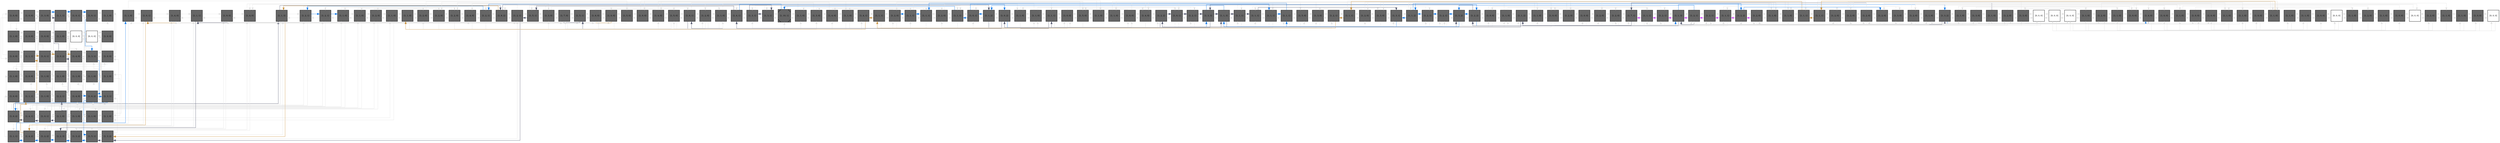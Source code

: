 digraph layout  {
rankdir=TB;
splines=ortho;
node [fixedsize=false, style=filled, width="0.6"];
edge [constraint=false];
0 [fillcolor="#666666", fontsize=8, label="[1, 0, 0]", shape=square, tooltip="name:  IL6RA ,\nin_degree: 2,\nout_degree: 2"];
1 [fillcolor="#666666", fontsize=8, label="[1, 0, 0]", shape=square, tooltip="name:  IL6_e ,\nin_degree: 3,\nout_degree: 3"];
2 [fillcolor="#666666", fontsize=8, label="[1, 3, 0]", shape=square, tooltip="name:  IL6R ,\nin_degree: 3,\nout_degree: 3"];
3 [fillcolor="#666666", fontsize=8, label="[1, 1, 1]", shape=square, tooltip="name:  PIP3_345 ,\nin_degree: 3,\nout_degree: 3"];
4 [fillcolor="#666666", fontsize=8, label="[1, 0, 1]", shape=square, tooltip="name:  GP130 ,\nin_degree: 3,\nout_degree: 3"];
5 [fillcolor="#666666", fontsize=8, label="[1, 0, 1]", shape=square, tooltip="name:  IL27RA ,\nin_degree: 3,\nout_degree: 3"];
6 [fillcolor="#666666", fontsize=8, label="[1, 1, 0]", shape=square, tooltip="name:  PDK1 ,\nin_degree: 3,\nout_degree: 3"];
7 [fillcolor="#666666", fontsize=8, label="[1, 1, 0]", shape=square, tooltip="name:  AKT ,\nin_degree: 3,\nout_degree: 3"];
8 [fillcolor="#666666", fontsize=8, label="[1, 0, 0]", shape=square, tooltip="name:  IFNG_e ,\nin_degree: 3,\nout_degree: 3"];
9 [fillcolor="#666666", fontsize=8, label="[1, 0, 0]", shape=square, tooltip="name:  Galpha_iL ,\nin_degree: 3,\nout_degree: 3"];
10 [fillcolor="#666666", fontsize=8, label="[1, 1, 0]", shape=square, tooltip="name:  Galpha_iR ,\nin_degree: 3,\nout_degree: 3"];
11 [fillcolor="#FFFFFF", fontsize=8, label="[0, 0, 0]", shape=square, tooltip="name: None,\nin_degree: 3,\nout_degree: 3"];
12 [fillcolor="#FFFFFF", fontsize=8, label="[0, 0, 0]", shape=square, tooltip="name: None,\nin_degree: 3,\nout_degree: 3"];
13 [fillcolor="#666666", fontsize=8, label="[1, 0, 0]", shape=square, tooltip="name:  IL18_e ,\nin_degree: 2,\nout_degree: 2"];
14 [fillcolor="#666666", fontsize=8, label="[1, 0, 0]", shape=square, tooltip="name:  IFNB_e ,\nin_degree: 3,\nout_degree: 3"];
15 [fillcolor="#666666", fontsize=8, label="[1, 1, 1]", shape=square, tooltip="name:  IFNBR ,\nin_degree: 4,\nout_degree: 4"];
16 [fillcolor="#666666", fontsize=8, label="[1, 0, 1]", shape=square, tooltip="name:  TGFB_e ,\nin_degree: 4,\nout_degree: 4"];
17 [fillcolor="#666666", fontsize=8, label="[1, 0, 2]", shape=square, tooltip="name:  IL21_e ,\nin_degree: 4,\nout_degree: 4"];
18 [fillcolor="#666666", fontsize=8, label="[1, 4, 0]", shape=square, tooltip="name:  IL21R ,\nin_degree: 4,\nout_degree: 4"];
19 [fillcolor="#666666", fontsize=8, label="[1, 3, 1]", shape=square, tooltip="name:  IL27R ,\nin_degree: 4,\nout_degree: 4"];
20 [fillcolor="#666666", fontsize=8, label="[1, 0, 0]", shape=square, tooltip="name:  IL27_e ,\nin_degree: 4,\nout_degree: 4"];
21 [fillcolor="#666666", fontsize=8, label="[1, 1, 0]", shape=square, tooltip="name:  GSK-3b ,\nin_degree: 4,\nout_degree: 4"];
22 [fillcolor="#666666", fontsize=8, label="[1, 0, 0]", shape=square, tooltip="name:  IFNGR2 ,\nin_degree: 4,\nout_degree: 4"];
23 [fillcolor="#666666", fontsize=8, label="[1, 1, 0]", shape=square, tooltip="name:  ERM ,\nin_degree: 4,\nout_degree: 4"];
24 [fillcolor="#666666", fontsize=8, label="[1, 1, 0]", shape=square, tooltip="name:  TRAF6 ,\nin_degree: 4,\nout_degree: 4"];
25 [fillcolor="#666666", fontsize=8, label="[1, 1, 0]", shape=square, tooltip="name:  TAK1 ,\nin_degree: 4,\nout_degree: 4"];
26 [fillcolor="#666666", fontsize=8, label="[1, 1, 0]", shape=square, tooltip="name:  IRAK1 ,\nin_degree: 4,\nout_degree: 4"];
27 [fillcolor="#666666", fontsize=8, label="[1, 1, 0]", shape=square, tooltip="name:  IL18R1 ,\nin_degree: 3,\nout_degree: 3"];
28 [fillcolor="#666666", fontsize=8, label="[1, 0, 0]", shape=square, tooltip="name:  IL22_e ,\nin_degree: 3,\nout_degree: 3"];
29 [fillcolor="#666666", fontsize=8, label="[1, 1, 1]", shape=square, tooltip="name:  IL4RA_HIGH ,\nin_degree: 4,\nout_degree: 4"];
30 [fillcolor="#666666", fontsize=8, label="[1, 1, 0]", shape=square, tooltip="name:  IL4RA ,\nin_degree: 4,\nout_degree: 4"];
31 [fillcolor="#666666", fontsize=8, label="[1, 2, 1]", shape=square, tooltip="name:  SOCS1 ,\nin_degree: 4,\nout_degree: 4"];
32 [fillcolor="#666666", fontsize=8, label="[1, 4, 0]", shape=square, tooltip="name:  STAT1 ,\nin_degree: 4,\nout_degree: 4"];
33 [fillcolor="#666666", fontsize=8, label="[1, 6, 2]", shape=square, tooltip="name:  IL23R ,\nin_degree: 4,\nout_degree: 4"];
34 [fillcolor="#666666", fontsize=8, label="[1, 3, 1]", shape=square, tooltip="name:  IL23 ,\nin_degree: 4,\nout_degree: 4"];
35 [fillcolor="#666666", fontsize=8, label="[1, 0, 2]", shape=square, tooltip="name:  IL23_e ,\nin_degree: 4,\nout_degree: 4"];
36 [fillcolor="#666666", fontsize=8, label="[1, 4, 1]", shape=square, tooltip="name:  IFNGR ,\nin_degree: 4,\nout_degree: 4"];
37 [fillcolor="#666666", fontsize=8, label="[1, 0, 1]", shape=square, tooltip="name:  IFNGR1 ,\nin_degree: 4,\nout_degree: 4"];
38 [fillcolor="#666666", fontsize=8, label="[1, 1, 0]", shape=square, tooltip="name:  NIK ,\nin_degree: 4,\nout_degree: 4"];
39 [fillcolor="#666666", fontsize=8, label="[1, 1, 0]", shape=square, tooltip="name:  MKK7 ,\nin_degree: 4,\nout_degree: 4"];
40 [fillcolor="#666666", fontsize=8, label="[1, 1, 0]", shape=square, tooltip="name:  G_Actin ,\nin_degree: 4,\nout_degree: 4"];
41 [fillcolor="#666666", fontsize=8, label="[1, 1, 0]", shape=square, tooltip="name:  Profilin ,\nin_degree: 3,\nout_degree: 3"];
42 [fillcolor="#666666", fontsize=8, label="[1, 1, 1]", shape=square, tooltip="name:  IL22R ,\nin_degree: 3,\nout_degree: 3"];
43 [fillcolor="#666666", fontsize=8, label="[1, 4, 2]", shape=square, tooltip="name:  IL4R_HIGH ,\nin_degree: 4,\nout_degree: 4"];
44 [fillcolor="#666666", fontsize=8, label="[1, 2, 2]", shape=square, tooltip="name:  STAT5_HIGH ,\nin_degree: 4,\nout_degree: 4"];
45 [fillcolor="#666666", fontsize=8, label="[1, 2, 3]", shape=square, tooltip="name:  TGFBR ,\nin_degree: 4,\nout_degree: 4"];
46 [fillcolor="#666666", fontsize=8, label="[1, 3, 2]", shape=square, tooltip="name:  RORGT ,\nin_degree: 4,\nout_degree: 4"];
47 [fillcolor="#666666", fontsize=8, label="[1, 5, 1]", shape=square, tooltip="name:  STAT3 ,\nin_degree: 4,\nout_degree: 4"];
48 [fillcolor="#666666", fontsize=8, label="[1, 3, 2]", shape=square, tooltip="name:  IL21 ,\nin_degree: 4,\nout_degree: 4"];
49 [fillcolor="#666666", fontsize=8, label="[1, 1, 3]", shape=square, tooltip="name:  IRF1 ,\nin_degree: 4,\nout_degree: 4"];
50 [fillcolor="#666666", fontsize=8, label="[1, 2, 1]", shape=square, tooltip="name:  IL12RB1 ,\nin_degree: 4,\nout_degree: 4"];
51 [fillcolor="#666666", fontsize=8, label="[1, 2, 1]", shape=square, tooltip="name:  Tyk2 ,\nin_degree: 4,\nout_degree: 4"];
52 [fillcolor="#666666", fontsize=8, label="[1, 1, 0]", shape=square, tooltip="name:  IL12RB2 ,\nin_degree: 4,\nout_degree: 4"];
53 [fillcolor="#666666", fontsize=8, label="[1, 1, 0]", shape=square, tooltip="name:  IRSp53 ,\nin_degree: 4,\nout_degree: 4"];
54 [fillcolor="#666666", fontsize=8, label="[1, 2, 0]", shape=square, tooltip="name:  F_Actin ,\nin_degree: 4,\nout_degree: 4"];
55 [fillcolor="#666666", fontsize=8, label="[1, 1, 0]", shape=square, tooltip="name:  RIAM ,\nin_degree: 3,\nout_degree: 3"];
56 [fillcolor="#666666", fontsize=8, label="[1, 1, 0]", shape=square, tooltip="name:  SOCS3 ,\nin_degree: 3,\nout_degree: 3"];
57 [fillcolor="#666666", fontsize=8, label="[1, 0, 1]", shape=square, tooltip="name:  IL4_e ,\nin_degree: 4,\nout_degree: 4"];
58 [fillcolor="#666666", fontsize=8, label="[1, 4, 0]", shape=square, tooltip="name:  IL4R ,\nin_degree: 4,\nout_degree: 4"];
59 [fillcolor="#666666", fontsize=8, label="[1, 1, 1]", shape=square, tooltip="name:  SMAD3 ,\nin_degree: 4,\nout_degree: 4"];
60 [fillcolor="#666666", fontsize=8, label="[1, 9, 0]", shape=square, tooltip="name:  IL17 ,\nin_degree: 4,\nout_degree: 4"];
61 [fillcolor="#666666", fontsize=8, label="[1, 4, 0]", shape=square, tooltip="name:  IL22 ,\nin_degree: 4,\nout_degree: 4"];
62 [fillcolor="#666666", fontsize=8, label="[1, 2, 1]", shape=square, tooltip="name:  proliferation ,\nin_degree: 4,\nout_degree: 4"];
63 [fillcolor="#666666", fontsize=8, label="[1, 8, 2]", shape=square, tooltip="name:  IL4 ,\nin_degree: 4,\nout_degree: 4"];
64 [fillcolor="#666666", fontsize=8, label="[1, 2, 1]", shape=square, tooltip="name:  RUNX3 ,\nin_degree: 4,\nout_degree: 4"];
65 [fillcolor="#666666", fontsize=8, label="[1, 4, 0]", shape=square, tooltip="name:  STAT4 ,\nin_degree: 4,\nout_degree: 4"];
66 [fillcolor="#666666", fontsize=8, label="[1, 2, 0]", shape=square, tooltip="name:  JAK2 ,\nin_degree: 4,\nout_degree: 4"];
67 [fillcolor="#666666", fontsize=8, label="[1, 2, 0]", shape=square, tooltip="name:  WAVE-2 ,\nin_degree: 4,\nout_degree: 4"];
68 [fillcolor="#666666", fontsize=8, label="[1, 2, 0]", shape=square, tooltip="name:  Arp2_3 ,\nin_degree: 4,\nout_degree: 4"];
69 [fillcolor="#666666", fontsize=8, label="[1, 1, 0]", shape=square, tooltip="name:  PKA ,\nin_degree: 3,\nout_degree: 3"];
70 [fillcolor="#666666", fontsize=8, label="[1, 5, 0]", shape=square, tooltip="name:  JAK1 ,\nin_degree: 3,\nout_degree: 3"];
71 [fillcolor="#666666", fontsize=8, label="[1, 0, 0]", shape=square, tooltip="name:  CGC ,\nin_degree: 4,\nout_degree: 4"];
72 [fillcolor="#666666", fontsize=8, label="[1, 6, 0]", shape=square, tooltip="name:  STAT5 ,\nin_degree: 4,\nout_degree: 4"];
73 [fillcolor="#666666", fontsize=8, label="[1, 5, 1]", shape=square, tooltip="name:  IL2RA ,\nin_degree: 4,\nout_degree: 4"];
74 [fillcolor="#666666", fontsize=8, label="[1, 7, 0]", shape=square, tooltip="name:  FOXP3 ,\nin_degree: 4,\nout_degree: 4"];
75 [fillcolor="#666666", fontsize=8, label="[1, 3, 0]", shape=square, tooltip="name:  TGFB ,\nin_degree: 4,\nout_degree: 4"];
76 [fillcolor="#666666", fontsize=8, label="[1, 5, 1]", shape=square, tooltip="name:  NFAT ,\nin_degree: 4,\nout_degree: 4"];
77 [fillcolor="#666666", fontsize=8, label="[1, 3, 1]", shape=square, tooltip="name:  TBET ,\nin_degree: 4,\nout_degree: 4"];
78 [fillcolor="#666666", fontsize=8, label="[1, 10, 1]", shape=Msquare, tooltip="name:  IFNG ,\nin_degree: 4,\nout_degree: 4"];
79 [fillcolor="#666666", fontsize=8, label="[1, 1, 0]", shape=square, tooltip="name:  HLX ,\nin_degree: 4,\nout_degree: 4"];
80 [fillcolor="#666666", fontsize=8, label="[1, 3, 0]", shape=square, tooltip="name:  AP1 ,\nin_degree: 4,\nout_degree: 4"];
81 [fillcolor="#666666", fontsize=8, label="[1, 4, 0]", shape=square, tooltip="name:  JNK ,\nin_degree: 4,\nout_degree: 4"];
82 [fillcolor="#666666", fontsize=8, label="[1, 1, 0]", shape=square, tooltip="name:  BRAF ,\nin_degree: 4,\nout_degree: 4"];
83 [fillcolor="#666666", fontsize=8, label="[1, 4, 1]", shape=square, tooltip="name:  Rap1 ,\nin_degree: 3,\nout_degree: 3"];
84 [fillcolor="#666666", fontsize=8, label="[1, 0, 0]", shape=square, tooltip="name:  IL15_e ,\nin_degree: 3,\nout_degree: 3"];
85 [fillcolor="#666666", fontsize=8, label="[1, 4, 0]", shape=square, tooltip="name:  IL15R ,\nin_degree: 4,\nout_degree: 4"];
86 [fillcolor="#666666", fontsize=8, label="[1, 5, 0]", shape=square, tooltip="name:  IL2R_HIGH ,\nin_degree: 4,\nout_degree: 4"];
87 [fillcolor="#666666", fontsize=8, label="[1, 6, 1]", shape=square, tooltip="name:  IL2 ,\nin_degree: 4,\nout_degree: 4"];
88 [fillcolor="#666666", fontsize=8, label="[1, 2, 0]", shape=square, tooltip="name:  NFKB ,\nin_degree: 4,\nout_degree: 4"];
89 [fillcolor="#666666", fontsize=8, label="[1, 1, 0]", shape=square, tooltip="name:  Calcineurin ,\nin_degree: 4,\nout_degree: 4"];
90 [fillcolor="#666666", fontsize=8, label="[1, 4, 1]", shape=square, tooltip="name:  IL10 ,\nin_degree: 4,\nout_degree: 4"];
91 [fillcolor="#666666", fontsize=8, label="[1, 3, 1]", shape=square, tooltip="name:  GATA3 ,\nin_degree: 4,\nout_degree: 4"];
92 [fillcolor="#666666", fontsize=8, label="[1, 1, 1]", shape=square, tooltip="name:  ATF2 ,\nin_degree: 4,\nout_degree: 4"];
93 [fillcolor="#666666", fontsize=8, label="[1, 2, 0]", shape=square, tooltip="name:  P38 ,\nin_degree: 4,\nout_degree: 4"];
94 [fillcolor="#666666", fontsize=8, label="[1, 1, 1]", shape=square, tooltip="name:  ERK ,\nin_degree: 4,\nout_degree: 4"];
95 [fillcolor="#666666", fontsize=8, label="[1, 1, 1]", shape=square, tooltip="name:  Paxillin ,\nin_degree: 4,\nout_degree: 4"];
96 [fillcolor="#666666", fontsize=8, label="[1, 2, 0]", shape=square, tooltip="name:  Crk ,\nin_degree: 4,\nout_degree: 4"];
97 [fillcolor="#666666", fontsize=8, label="[1, 1, 1]", shape=square, tooltip="name:  C3G ,\nin_degree: 3,\nout_degree: 3"];
98 [fillcolor="#666666", fontsize=8, label="[1, 1, 0]", shape=square, tooltip="name:  SYK ,\nin_degree: 3,\nout_degree: 3"];
99 [fillcolor="#666666", fontsize=8, label="[1, 5, 0]", shape=square, tooltip="name:  IL2R ,\nin_degree: 4,\nout_degree: 4"];
100 [fillcolor="#666666", fontsize=8, label="[1, 0, 0]", shape=square, tooltip="name:  IL2_e ,\nin_degree: 4,\nout_degree: 4"];
101 [fillcolor="#666666", fontsize=8, label="[1, 1, 1]", shape=square, tooltip="name:  STAT6 ,\nin_degree: 4,\nout_degree: 4"];
102 [fillcolor="#666666", fontsize=8, label="[1, 1, 0]", shape=square, tooltip="name:  IKB ,\nin_degree: 4,\nout_degree: 4"];
103 [fillcolor="#666666", fontsize=8, label="[1, 1, 0]", shape=square, tooltip="name:  Ca2+ ,\nin_degree: 4,\nout_degree: 4"];
104 [fillcolor="#666666", fontsize=8, label="[1, 0, 2]", shape=square, tooltip="name:  MHC_II ,\nin_degree: 4,\nout_degree: 4"];
105 [fillcolor="#666666", fontsize=8, label="[1, 1, 2]", shape=square, tooltip="name:  IRF4 ,\nin_degree: 4,\nout_degree: 4"];
106 [fillcolor="#666666", fontsize=8, label="[1, 0, 1]", shape=square, tooltip="name:  IL12_e ,\nin_degree: 4,\nout_degree: 4"];
107 [fillcolor="#666666", fontsize=8, label="[1, 1, 1]", shape=square, tooltip="name:  MEK6 ,\nin_degree: 4,\nout_degree: 4"];
108 [fillcolor="#666666", fontsize=8, label="[1, 1, 1]", shape=square, tooltip="name:  Vav ,\nin_degree: 4,\nout_degree: 4"];
109 [fillcolor="#666666", fontsize=8, label="[1, 5, 0]", shape=square, tooltip="name:  rac1 ,\nin_degree: 4,\nout_degree: 4"];
110 [fillcolor="#666666", fontsize=8, label="[1, 3, 0]", shape=square, tooltip="name:  N_WASP ,\nin_degree: 4,\nout_degree: 4"];
111 [fillcolor="#666666", fontsize=8, label="[1, 2, 1]", shape=square, tooltip="name:  Cdc42 ,\nin_degree: 3,\nout_degree: 3"];
112 [fillcolor="#666666", fontsize=8, label="[1, 1, 0]", shape=square, tooltip="name:  JAK3 ,\nin_degree: 3,\nout_degree: 3"];
113 [fillcolor="#666666", fontsize=8, label="[1, 0, 0]", shape=square, tooltip="name:  IL2RB ,\nin_degree: 4,\nout_degree: 4"];
114 [fillcolor="#666666", fontsize=8, label="[1, 4, 0]", shape=square, tooltip="name:  Lck ,\nin_degree: 4,\nout_degree: 4"];
115 [fillcolor="#666666", fontsize=8, label="[1, 2, 2]", shape=square, tooltip="name:  GFI1 ,\nin_degree: 4,\nout_degree: 4"];
116 [fillcolor="#666666", fontsize=8, label="[1, 0, 1]", shape=square, tooltip="name:  B7 ,\nin_degree: 4,\nout_degree: 4"];
117 [fillcolor="#666666", fontsize=8, label="[1, 2, 1]", shape=square, tooltip="name:  CD28 ,\nin_degree: 4,\nout_degree: 4"];
118 [fillcolor="#666666", fontsize=8, label="[1, 3, 3]", shape=square, tooltip="name:  CD4 ,\nin_degree: 4,\nout_degree: 4"];
119 [fillcolor="#666666", fontsize=8, label="[1, 1, 3]", shape=square, tooltip="name:  Dec2 ,\nin_degree: 4,\nout_degree: 4"];
120 [fillcolor="#666666", fontsize=8, label="[1, 1, 1]", shape=square, tooltip="name:  Nck ,\nin_degree: 4,\nout_degree: 4"];
121 [fillcolor="#666666", fontsize=8, label="[1, 1, 1]", shape=square, tooltip="name:  MEK3 ,\nin_degree: 4,\nout_degree: 4"];
122 [fillcolor="#666666", fontsize=8, label="[1, 3, 1]", shape=square, tooltip="name:  MEK1_2 ,\nin_degree: 4,\nout_degree: 4"];
123 [fillcolor="#666666", fontsize=8, label="[1, 3, 0]", shape=square, tooltip="name:  PAK ,\nin_degree: 4,\nout_degree: 4"];
124 [fillcolor="#666666", fontsize=8, label="[1, 2, 0]", shape=square, tooltip="name:  LIMK ,\nin_degree: 4,\nout_degree: 4"];
125 [fillcolor="#666666", fontsize=8, label="[1, 1, 1]", shape=square, tooltip="name:  Cofilin ,\nin_degree: 3,\nout_degree: 3"];
126 [fillcolor="#666666", fontsize=8, label="[1, 2, 0]", shape=square, tooltip="name:  IL9R ,\nin_degree: 3,\nout_degree: 3"];
127 [fillcolor="#666666", fontsize=8, label="[1, 0, 0]", shape=square, tooltip="name:  IL15RA ,\nin_degree: 4,\nout_degree: 4"];
128 [fillcolor="#666666", fontsize=8, label="[1, 1, 0]", shape=square, tooltip="name:  ITAMS ,\nin_degree: 4,\nout_degree: 4"];
129 [fillcolor="#666666", fontsize=8, label="[1, 1, 2]", shape=square, tooltip="name:  ICOS ,\nin_degree: 4,\nout_degree: 4"];
130 [fillcolor="#666666", fontsize=8, label="[1, 1, 0]", shape=square, tooltip="name:  IP3 ,\nin_degree: 4,\nout_degree: 4"];
131 [fillcolor="#666666", fontsize=8, label="[1, 0, 0]", shape=square, tooltip="name:  APC ,\nin_degree: 4,\nout_degree: 4"];
132 [fillcolor="#666666", fontsize=8, label="[1, 2, 2]", shape=square, tooltip="name:  TCR ,\nin_degree: 4,\nout_degree: 4"];
133 [fillcolor="#666666", fontsize=8, label="[1, 3, 2]", shape=square, tooltip="name:  IKKcomplex ,\nin_degree: 4,\nout_degree: 4"];
134 [fillcolor="#666666", fontsize=8, label="[1, 2, 1]", shape=square, tooltip="name:  GADD45B ,\nin_degree: 4,\nout_degree: 4"];
135 [fillcolor="#666666", fontsize=8, label="[1, 2, 1]", shape=square, tooltip="name:  MEKK4 ,\nin_degree: 4,\nout_degree: 4"];
136 [fillcolor="#666666", fontsize=8, label="[1, 1, 2]", shape=square, tooltip="name:  MEK4 ,\nin_degree: 4,\nout_degree: 4"];
137 [fillcolor="#666666", fontsize=8, label="[1, 1, 0]", shape=square, tooltip="name:  was ,\nin_degree: 4,\nout_degree: 4"];
138 [fillcolor="#666666", fontsize=8, label="[1, 1, 0]", shape=square, tooltip="name:  ROCK ,\nin_degree: 4,\nout_degree: 4"];
139 [fillcolor="#666666", fontsize=8, label="[1, 1, 1]", shape=square, tooltip="name:  MLC ,\nin_degree: 3,\nout_degree: 3"];
140 [fillcolor="#666666", fontsize=8, label="[1, 0, 0]", shape=square, tooltip="name:  IL9_e ,\nin_degree: 3,\nout_degree: 3"];
141 [fillcolor="#666666", fontsize=8, label="[1, 2, 0]", shape=square, tooltip="name:  SHP2 ,\nin_degree: 4,\nout_degree: 4"];
142 [fillcolor="#666666", fontsize=8, label="[1, 2, 0]", shape=square, tooltip="name:  GAB2 ,\nin_degree: 4,\nout_degree: 4"];
143 [fillcolor="#666666", fontsize=8, label="[1, 7, 1]", shape=square, tooltip="name:  PI3K ,\nin_degree: 4,\nout_degree: 4"];
144 [fillcolor="#666666", fontsize=8, label="[1, 1, 1]", shape=square, tooltip="name:  ITK ,\nin_degree: 4,\nout_degree: 4"];
145 [fillcolor="#666666", fontsize=8, label="[1, 2, 1]", shape=square, tooltip="name:  ZAP-70 ,\nin_degree: 4,\nout_degree: 4"];
146 [fillcolor="#666666", fontsize=8, label="[1, 1, 3]", shape=square, tooltip="name:  CD3 ,\nin_degree: 4,\nout_degree: 4"];
147 [fillcolor="#666666", fontsize=8, label="[1, 2, 1]", shape=square, tooltip="name:  SLP-76 ,\nin_degree: 4,\nout_degree: 4"];
148 [fillcolor="#666666", fontsize=8, label="[1, 2, 1]", shape=square, tooltip="name:  GADD45G ,\nin_degree: 4,\nout_degree: 4"];
149 [fillcolor="#666666", fontsize=8, label="[1, 1, 1]", shape=square, tooltip="name:  NOS2A ,\nin_degree: 4,\nout_degree: 4"];
150 [fillcolor="#666666", fontsize=8, label="[1, 2, 2]", shape=square, tooltip="name:  Cas ,\nin_degree: 4,\nout_degree: 4"];
151 [fillcolor="#666666", fontsize=8, label="[1, 2, 0]", shape=square, tooltip="name:  FAK_576_577 ,\nin_degree: 4,\nout_degree: 4"];
152 [fillcolor="#666666", fontsize=8, label="[1, 2, 0]", shape=square, tooltip="name:  RhoGEF ,\nin_degree: 4,\nout_degree: 4"];
153 [fillcolor="#666666", fontsize=8, label="[1, 1, 1]", shape=square, tooltip="name:  EPAC ,\nin_degree: 3,\nout_degree: 3"];
154 [fillcolor="#FFFFFF", fontsize=8, label="[0, 0, 0]", shape=square, tooltip="name: None,\nin_degree: 3,\nout_degree: 3"];
155 [fillcolor="#666666", fontsize=8, label="[1, 3, 0]", shape=square, tooltip="name:  Shc1 ,\nin_degree: 4,\nout_degree: 4"];
156 [fillcolor="#666666", fontsize=8, label="[1, 2, 0]", shape=square, tooltip="name:  Grb2 ,\nin_degree: 4,\nout_degree: 4"];
157 [fillcolor="#666666", fontsize=8, label="[1, 1, 0]", shape=square, tooltip="name:  RAF1 ,\nin_degree: 4,\nout_degree: 4"];
158 [fillcolor="#666666", fontsize=8, label="[1, 3, 0]", shape=square, tooltip="name:  PLCg ,\nin_degree: 4,\nout_degree: 4"];
159 [fillcolor="#666666", fontsize=8, label="[1, 1, 0]", shape=square, tooltip="name:  LAT ,\nin_degree: 4,\nout_degree: 4"];
160 [fillcolor="#666666", fontsize=8, label="[1, 3, 2]", shape=square, tooltip="name:  FYN ,\nin_degree: 4,\nout_degree: 4"];
161 [fillcolor="#666666", fontsize=8, label="[1, 1, 0]", shape=square, tooltip="name:  Gads ,\nin_degree: 4,\nout_degree: 4"];
162 [fillcolor="#666666", fontsize=8, label="[1, 2, 0]", shape=square, tooltip="name:  Bcl10_Carma1_MALTI ,\nin_degree: 4,\nout_degree: 4"];
163 [fillcolor="#666666", fontsize=8, label="[1, 3, 0]", shape=square, tooltip="name:  CAV1_scaffold ,\nin_degree: 4,\nout_degree: 4"];
164 [fillcolor="#666666", fontsize=8, label="[1, 2, 0]", shape=square, tooltip="name:  Bintegrin ,\nin_degree: 4,\nout_degree: 4"];
165 [fillcolor="#666666", fontsize=8, label="[1, 2, 0]", shape=square, tooltip="name:  Src ,\nin_degree: 4,\nout_degree: 4"];
166 [fillcolor="#666666", fontsize=8, label="[1, 2, 0]", shape=square, tooltip="name:  RhoA ,\nin_degree: 4,\nout_degree: 4"];
167 [fillcolor="#666666", fontsize=8, label="[1, 1, 0]", shape=square, tooltip="name:  cAMP ,\nin_degree: 3,\nout_degree: 3"];
168 [fillcolor="#FFFFFF", fontsize=8, label="[0, 0, 0]", shape=square, tooltip="name: None,\nin_degree: 3,\nout_degree: 3"];
169 [fillcolor="#FFFFFF", fontsize=8, label="[0, 0, 0]", shape=square, tooltip="name: None,\nin_degree: 4,\nout_degree: 4"];
170 [fillcolor="#666666", fontsize=8, label="[1, 1, 0]", shape=square, tooltip="name:  Sos ,\nin_degree: 4,\nout_degree: 4"];
171 [fillcolor="#666666", fontsize=8, label="[1, 2, 0]", shape=square, tooltip="name:  Ras ,\nin_degree: 4,\nout_degree: 4"];
172 [fillcolor="#666666", fontsize=8, label="[1, 1, 0]", shape=square, tooltip="name:  RASgrp ,\nin_degree: 4,\nout_degree: 4"];
173 [fillcolor="#666666", fontsize=8, label="[1, 0, 0]", shape=square, tooltip="name:  IL10RA ,\nin_degree: 4,\nout_degree: 4"];
174 [fillcolor="#666666", fontsize=8, label="[1, 4, 0]", shape=square, tooltip="name:  IL10R ,\nin_degree: 4,\nout_degree: 4"];
175 [fillcolor="#666666", fontsize=8, label="[1, 0, 0]", shape=square, tooltip="name:  IL10_e ,\nin_degree: 4,\nout_degree: 4"];
176 [fillcolor="#666666", fontsize=8, label="[1, 1, 0]", shape=square, tooltip="name:  BCL10_Malt1 ,\nin_degree: 4,\nout_degree: 4"];
177 [fillcolor="#666666", fontsize=8, label="[1, 0, 0]", shape=square, tooltip="name:  CAV1_ACTIVATOR ,\nin_degree: 4,\nout_degree: 4"];
178 [fillcolor="#666666", fontsize=8, label="[1, 0, 0]", shape=square, tooltip="name:  ECM ,\nin_degree: 4,\nout_degree: 4"];
179 [fillcolor="#666666", fontsize=8, label="[1, 1, 0]", shape=square, tooltip="name:  FAK_Tyr397 ,\nin_degree: 4,\nout_degree: 4"];
180 [fillcolor="#666666", fontsize=8, label="[1, 1, 0]", shape=square, tooltip="name:  Galpha12_13R ,\nin_degree: 4,\nout_degree: 4"];
181 [fillcolor="#666666", fontsize=8, label="[1, 0, 0]", shape=square, tooltip="name:  alpha_13L ,\nin_degree: 3,\nout_degree: 3"];
182 [fillcolor="#FFFFFF", fontsize=8, label="[0, 0, 0]", shape=square, tooltip="name: None,\nin_degree: 2,\nout_degree: 2"];
183 [fillcolor="#666666", fontsize=8, label="[1, 0, 0]", shape=square, tooltip="name:  Galpha_QL ,\nin_degree: 3,\nout_degree: 3"];
184 [fillcolor="#666666", fontsize=8, label="[1, 1, 0]", shape=square, tooltip="name:  Galpha_Q ,\nin_degree: 3,\nout_degree: 3"];
185 [fillcolor="#666666", fontsize=8, label="[1, 1, 0]", shape=square, tooltip="name:  PLCb ,\nin_degree: 3,\nout_degree: 3"];
186 [fillcolor="#666666", fontsize=8, label="[1, 2, 0]", shape=square, tooltip="name:  DAG ,\nin_degree: 3,\nout_degree: 3"];
187 [fillcolor="#FFFFFF", fontsize=8, label="[0, 0, 0]", shape=square, tooltip="name: None,\nin_degree: 3,\nout_degree: 3"];
188 [fillcolor="#666666", fontsize=8, label="[1, 0, 0]", shape=square, tooltip="name:  IL10RB ,\nin_degree: 3,\nout_degree: 3"];
189 [fillcolor="#666666", fontsize=8, label="[1, 1, 0]", shape=square, tooltip="name:  PKC ,\nin_degree: 3,\nout_degree: 3"];
190 [fillcolor="#666666", fontsize=8, label="[1, 2, 0]", shape=square, tooltip="name:  CARMA1 ,\nin_degree: 3,\nout_degree: 3"];
191 [fillcolor="#666666", fontsize=8, label="[1, 1, 0]", shape=square, tooltip="name:  CD26 ,\nin_degree: 3,\nout_degree: 3"];
192 [fillcolor="#FFFFFF", fontsize=8, label="[0, 0, 0]", shape=square, tooltip="name: None,\nin_degree: 3,\nout_degree: 3"];
193 [fillcolor="#666666", fontsize=8, label="[1, 0, 0]", shape=square, tooltip="name:  GalphaS_L ,\nin_degree: 3,\nout_degree: 3"];
194 [fillcolor="#666666", fontsize=8, label="[1, 1, 0]", shape=square, tooltip="name:  GalphaS_R ,\nin_degree: 3,\nout_degree: 3"];
195 [fillcolor="#666666", fontsize=8, label="[1, 1, 0]", shape=square, tooltip="name:  adenyl_cyclase ,\nin_degree: 2,\nout_degree: 2"];
0 -> 1  [color=grey89, style="penwidth(0.1)", tooltip=" ", weight=1];
0 -> 14  [color=grey89, style="penwidth(0.1)", tooltip=" ", weight=1];
1 -> 0  [color=grey89, style="penwidth(0.1)", tooltip=" ", weight=1];
1 -> 2  [color=grey89, style="penwidth(0.1)", tooltip=" ", weight=1];
1 -> 15  [color=grey89, style="penwidth(0.1)", tooltip=" ", weight=1];
2 -> 1  [color=grey89, style="penwidth(0.1)", tooltip=" ", weight=1];
2 -> 3  [color="#1B7EEA", style="penwidth(0.1)", tooltip="2( IL6R ) to 47( STAT3 )", weight=1];
2 -> 16  [color=grey89, style="penwidth(0.1)", tooltip=" ", weight=1];
3 -> 2  [color=grey89, style="penwidth(0.1)", tooltip=" ", weight=1];
3 -> 4  [color="#1B7EEA", style="penwidth(0.1)", tooltip="2( IL6R ) to 47( STAT3 )", weight=1];
3 -> 17  [color=grey89, style="penwidth(0.1)", tooltip=" ", weight=1];
4 -> 3  [color=grey89, style="penwidth(0.1)", tooltip=" ", weight=1];
4 -> 5  [color="#1B7EEA", style="penwidth(0.1)", tooltip="2( IL6R ) to 47( STAT3 )", weight=1];
4 -> 18  [color=grey89, style="penwidth(0.1)", tooltip=" ", weight=1];
5 -> 4  [color=grey89, style="penwidth(0.1)", tooltip=" ", weight=1];
5 -> 6  [color=grey89, style="penwidth(0.1)", tooltip=" ", weight=1];
5 -> 19  [color="#1B7EEA", style="penwidth(0.1)", tooltip="2( IL6R ) to 47( STAT3 )", weight=1];
6 -> 5  [color=grey89, style="penwidth(0.1)", tooltip=" ", weight=1];
6 -> 7  [color=grey89, style="penwidth(0.1)", tooltip=" ", weight=1];
6 -> 20  [color=grey89, style="penwidth(0.1)", tooltip=" ", weight=1];
7 -> 6  [color=grey89, style="penwidth(0.1)", tooltip=" ", weight=1];
7 -> 8  [color=grey89, style="penwidth(0.1)", tooltip=" ", weight=1];
7 -> 21  [color=grey89, style="penwidth(0.1)", tooltip=" ", weight=1];
8 -> 7  [color=grey89, style="penwidth(0.1)", tooltip=" ", weight=1];
8 -> 9  [color=grey89, style="penwidth(0.1)", tooltip=" ", weight=1];
8 -> 22  [color=grey89, style="penwidth(0.1)", tooltip=" ", weight=1];
9 -> 8  [color=grey89, style="penwidth(0.1)", tooltip=" ", weight=1];
9 -> 10  [color=grey89, style="penwidth(0.1)", tooltip=" ", weight=1];
9 -> 23  [color=grey89, style="penwidth(0.1)", tooltip=" ", weight=1];
10 -> 9  [color=grey89, style="penwidth(0.1)", tooltip=" ", weight=1];
10 -> 11  [color=grey89, style="penwidth(0.1)", tooltip=" ", weight=1];
10 -> 24  [color=grey89, style="penwidth(0.1)", tooltip=" ", weight=1];
11 -> 10  [color=grey89, style="penwidth(0.1)", tooltip=" ", weight=1];
11 -> 12  [color=grey89, style="penwidth(0.1)", tooltip=" ", weight=1];
11 -> 25  [color=grey89, style="penwidth(0.1)", tooltip=" ", weight=1];
12 -> 11  [color=grey89, style="penwidth(0.1)", tooltip=" ", weight=1];
12 -> 13  [color=grey89, style="penwidth(0.1)", tooltip=" ", weight=1];
12 -> 26  [color=grey89, style="penwidth(0.1)", tooltip=" ", weight=1];
13 -> 12  [color=grey89, style="penwidth(0.1)", tooltip=" ", weight=1];
13 -> 27  [color=grey89, style="penwidth(0.1)", tooltip=" ", weight=1];
14 -> 0  [color=grey89, style="penwidth(0.1)", tooltip=" ", weight=1];
14 -> 15  [color=grey89, style="penwidth(0.1)", tooltip=" ", weight=1];
14 -> 28  [color=grey89, style="penwidth(0.1)", tooltip=" ", weight=1];
15 -> 1  [color=grey89, style="penwidth(0.1)", tooltip=" ", weight=1];
15 -> 14  [color=grey89, style="penwidth(0.1)", tooltip=" ", weight=1];
15 -> 16  [color="#CA933F", style="penwidth(0.1)", tooltip="71( CGC ) to 18( IL21R )", weight=1];
15 -> 29  [color=grey89, style="penwidth(0.1)", tooltip=" ", weight=1];
16 -> 2  [color=grey89, style="penwidth(0.1)", tooltip=" ", weight=1];
16 -> 15  [color=grey89, style="penwidth(0.1)", tooltip=" ", weight=1];
16 -> 17  [color="#CA933F", style="penwidth(0.1)", tooltip="71( CGC ) to 18( IL21R )", weight=1];
16 -> 30  [color=grey89, style="penwidth(0.1)", tooltip=" ", weight=1];
17 -> 3  [color="#5D6177", style="penwidth(0.1)", tooltip="143( PI3K ) to 3( PIP3_345 )", weight=1];
17 -> 16  [color=grey89, style="penwidth(0.1)", tooltip=" ", weight=1];
17 -> 18  [color="#CA933F", style="penwidth(0.1)", tooltip="71( CGC ) to 18( IL21R )", weight=1];
17 -> 31  [color=grey89, style="penwidth(0.1)", tooltip=" ", weight=1];
18 -> 4  [color=grey89, style="penwidth(0.1)", tooltip=" ", weight=1];
18 -> 17  [color=grey89, style="penwidth(0.1)", tooltip=" ", weight=1];
18 -> 19  [color=grey89, style="penwidth(0.1)", tooltip=" ", weight=1];
18 -> 32  [color=grey89, style="penwidth(0.1)", tooltip=" ", weight=1];
19 -> 5  [color=grey89, style="penwidth(0.1)", tooltip=" ", weight=1];
19 -> 18  [color=grey89, style="penwidth(0.1)", tooltip=" ", weight=1];
19 -> 20  [color=grey89, style="penwidth(0.1)", tooltip=" ", weight=1];
19 -> 33  [color="#1B7EEA", style="penwidth(0.1)", tooltip="2( IL6R ) to 47( STAT3 )", weight=1];
20 -> 6  [color=grey89, style="penwidth(0.1)", tooltip=" ", weight=1];
20 -> 19  [color=grey89, style="penwidth(0.1)", tooltip=" ", weight=1];
20 -> 21  [color=grey89, style="penwidth(0.1)", tooltip=" ", weight=1];
20 -> 34  [color=grey89, style="penwidth(0.1)", tooltip=" ", weight=1];
21 -> 7  [color=grey89, style="penwidth(0.1)", tooltip=" ", weight=1];
21 -> 20  [color=grey89, style="penwidth(0.1)", tooltip=" ", weight=1];
21 -> 22  [color=grey89, style="penwidth(0.1)", tooltip=" ", weight=1];
21 -> 35  [color=grey89, style="penwidth(0.1)", tooltip=" ", weight=1];
22 -> 8  [color=grey89, style="penwidth(0.1)", tooltip=" ", weight=1];
22 -> 21  [color=grey89, style="penwidth(0.1)", tooltip=" ", weight=1];
22 -> 23  [color=grey89, style="penwidth(0.1)", tooltip=" ", weight=1];
22 -> 36  [color=grey89, style="penwidth(0.1)", tooltip=" ", weight=1];
23 -> 9  [color=grey89, style="penwidth(0.1)", tooltip=" ", weight=1];
23 -> 22  [color=grey89, style="penwidth(0.1)", tooltip=" ", weight=1];
23 -> 24  [color=grey89, style="penwidth(0.1)", tooltip=" ", weight=1];
23 -> 37  [color=grey89, style="penwidth(0.1)", tooltip=" ", weight=1];
24 -> 10  [color=grey89, style="penwidth(0.1)", tooltip=" ", weight=1];
24 -> 23  [color=grey89, style="penwidth(0.1)", tooltip=" ", weight=1];
24 -> 25  [color=grey89, style="penwidth(0.1)", tooltip=" ", weight=1];
24 -> 38  [color=grey89, style="penwidth(0.1)", tooltip=" ", weight=1];
25 -> 11  [color=grey89, style="penwidth(0.1)", tooltip=" ", weight=1];
25 -> 24  [color=grey89, style="penwidth(0.1)", tooltip=" ", weight=1];
25 -> 26  [color=grey89, style="penwidth(0.1)", tooltip=" ", weight=1];
25 -> 39  [color=grey89, style="penwidth(0.1)", tooltip=" ", weight=1];
26 -> 12  [color=grey89, style="penwidth(0.1)", tooltip=" ", weight=1];
26 -> 25  [color=grey89, style="penwidth(0.1)", tooltip=" ", weight=1];
26 -> 27  [color=grey89, style="penwidth(0.1)", tooltip=" ", weight=1];
26 -> 40  [color=grey89, style="penwidth(0.1)", tooltip=" ", weight=1];
27 -> 13  [color=grey89, style="penwidth(0.1)", tooltip=" ", weight=1];
27 -> 26  [color=grey89, style="penwidth(0.1)", tooltip=" ", weight=1];
27 -> 41  [color=grey89, style="penwidth(0.1)", tooltip=" ", weight=1];
28 -> 14  [color=grey89, style="penwidth(0.1)", tooltip=" ", weight=1];
28 -> 29  [color=grey89, style="penwidth(0.1)", tooltip=" ", weight=1];
28 -> 42  [color=grey89, style="penwidth(0.1)", tooltip=" ", weight=1];
29 -> 15  [color="#CA933F", style="penwidth(0.1)", tooltip="71( CGC ) to 18( IL21R )", weight=1];
29 -> 28  [color=grey89, style="penwidth(0.1)", tooltip=" ", weight=1];
29 -> 30  [color=grey89, style="penwidth(0.1)", tooltip=" ", weight=1];
29 -> 43  [color=grey89, style="penwidth(0.1)", tooltip=" ", weight=1];
30 -> 16  [color=grey89, style="penwidth(0.1)", tooltip=" ", weight=1];
30 -> 29  [color=grey89, style="penwidth(0.1)", tooltip=" ", weight=1];
30 -> 31  [color=grey89, style="penwidth(0.1)", tooltip=" ", weight=1];
30 -> 44  [color=grey89, style="penwidth(0.1)", tooltip=" ", weight=1];
31 -> 17  [color="#5D6177", style="penwidth(0.1)", tooltip="143( PI3K ) to 3( PIP3_345 )", weight=1];
31 -> 30  [color=grey89, style="penwidth(0.1)", tooltip=" ", weight=1];
31 -> 32  [color=grey89, style="penwidth(0.1)", tooltip=" ", weight=1];
31 -> 45  [color=grey89, style="penwidth(0.1)", tooltip=" ", weight=1];
32 -> 18  [color=grey89, style="penwidth(0.1)", tooltip=" ", weight=1];
32 -> 31  [color=grey89, style="penwidth(0.1)", tooltip=" ", weight=1];
32 -> 33  [color="#1B7EEA", style="penwidth(0.1)", tooltip="32( STAT1 ) to 77( TBET )", weight=1];
32 -> 46  [color=grey89, style="penwidth(0.1)", tooltip=" ", weight=1];
33 -> 19  [color=grey89, style="penwidth(0.1)", tooltip=" ", weight=1];
33 -> 32  [color=grey89, style="penwidth(0.1)", tooltip=" ", weight=1];
33 -> 34  [color="#1B7EEA", style="penwidth(0.1)", tooltip="32( STAT1 ) to 77( TBET )", weight=1];
33 -> 47  [color="#1B7EEA", style="penwidth(0.1)", tooltip="2( IL6R ) to 47( STAT3 )", weight=1];
34 -> 20  [color=grey89, style="penwidth(0.1)", tooltip=" ", weight=1];
34 -> 33  [color=grey89, style="penwidth(0.1)", tooltip=" ", weight=1];
34 -> 35  [color="#1B7EEA", style="penwidth(0.1)", tooltip="32( STAT1 ) to 77( TBET )", weight=1];
34 -> 48  [color=grey89, style="penwidth(0.1)", tooltip=" ", weight=1];
35 -> 21  [color=grey89, style="penwidth(0.1)", tooltip=" ", weight=1];
35 -> 34  [color=grey89, style="penwidth(0.1)", tooltip=" ", weight=1];
35 -> 36  [color=grey89, style="penwidth(0.1)", tooltip=" ", weight=1];
35 -> 49  [color="#5D6177", style="penwidth(0.1)", tooltip="38( NIK ) to 133( IKKcomplex )", weight=1];
36 -> 22  [color=grey89, style="penwidth(0.1)", tooltip=" ", weight=1];
36 -> 35  [color="#5D6177", style="penwidth(0.1)", tooltip="38( NIK ) to 133( IKKcomplex )", weight=1];
36 -> 37  [color=grey89, style="penwidth(0.1)", tooltip=" ", weight=1];
36 -> 50  [color=grey89, style="penwidth(0.1)", tooltip=" ", weight=1];
37 -> 23  [color=grey89, style="penwidth(0.1)", tooltip=" ", weight=1];
37 -> 36  [color="#5D6177", style="penwidth(0.1)", tooltip="38( NIK ) to 133( IKKcomplex )", weight=1];
37 -> 38  [color=grey89, style="penwidth(0.1)", tooltip=" ", weight=1];
37 -> 51  [color=grey89, style="penwidth(0.1)", tooltip=" ", weight=1];
38 -> 24  [color=grey89, style="penwidth(0.1)", tooltip=" ", weight=1];
38 -> 37  [color="#5D6177", style="penwidth(0.1)", tooltip="38( NIK ) to 133( IKKcomplex )", weight=1];
38 -> 39  [color=grey89, style="penwidth(0.1)", tooltip=" ", weight=1];
38 -> 52  [color=grey89, style="penwidth(0.1)", tooltip=" ", weight=1];
39 -> 25  [color=grey89, style="penwidth(0.1)", tooltip=" ", weight=1];
39 -> 38  [color=grey89, style="penwidth(0.1)", tooltip=" ", weight=1];
39 -> 40  [color=grey89, style="penwidth(0.1)", tooltip=" ", weight=1];
39 -> 53  [color=grey89, style="penwidth(0.1)", tooltip=" ", weight=1];
40 -> 26  [color=grey89, style="penwidth(0.1)", tooltip=" ", weight=1];
40 -> 39  [color=grey89, style="penwidth(0.1)", tooltip=" ", weight=1];
40 -> 41  [color=grey89, style="penwidth(0.1)", tooltip=" ", weight=1];
40 -> 54  [color=grey89, style="penwidth(0.1)", tooltip=" ", weight=1];
41 -> 27  [color=grey89, style="penwidth(0.1)", tooltip=" ", weight=1];
41 -> 40  [color=grey89, style="penwidth(0.1)", tooltip=" ", weight=1];
41 -> 55  [color=grey89, style="penwidth(0.1)", tooltip=" ", weight=1];
42 -> 28  [color=grey89, style="penwidth(0.1)", tooltip=" ", weight=1];
42 -> 43  [color=grey89, style="penwidth(0.1)", tooltip=" ", weight=1];
42 -> 56  [color="#1B7EEA", style="penwidth(0.1)", tooltip="47( STAT3 ) to 56( SOCS3 )", weight=1];
43 -> 29  [color="#CA933F", style="penwidth(0.1)", tooltip="71( CGC ) to 18( IL21R )", weight=1];
43 -> 42  [color="#1B7EEA", style="penwidth(0.1)", tooltip="47( STAT3 ) to 56( SOCS3 )", weight=1];
43 -> 44  [color=grey89, style="penwidth(0.1)", tooltip=" ", weight=1];
43 -> 57  [color=grey89, style="penwidth(0.1)", tooltip=" ", weight=1];
44 -> 30  [color=grey89, style="penwidth(0.1)", tooltip=" ", weight=1];
44 -> 43  [color="#1B7EEA", style="penwidth(0.1)", tooltip="47( STAT3 ) to 56( SOCS3 )", weight=1];
44 -> 45  [color=grey89, style="penwidth(0.1)", tooltip=" ", weight=1];
44 -> 58  [color=grey89, style="penwidth(0.1)", tooltip=" ", weight=1];
45 -> 31  [color="#5D6177", style="penwidth(0.1)", tooltip="143( PI3K ) to 3( PIP3_345 )", weight=1];
45 -> 44  [color="#1B7EEA", style="penwidth(0.1)", tooltip="47( STAT3 ) to 56( SOCS3 )", weight=1];
45 -> 46  [color=grey89, style="penwidth(0.1)", tooltip=" ", weight=1];
45 -> 59  [color=grey89, style="penwidth(0.1)", tooltip=" ", weight=1];
46 -> 32  [color=grey89, style="penwidth(0.1)", tooltip=" ", weight=1];
46 -> 45  [color="#1B7EEA", style="penwidth(0.1)", tooltip="47( STAT3 ) to 56( SOCS3 )", weight=1];
46 -> 47  [color=grey89, style="penwidth(0.1)", tooltip=" ", weight=1];
46 -> 60  [color=grey89, style="penwidth(0.1)", tooltip=" ", weight=1];
47 -> 33  [color=grey89, style="penwidth(0.1)", tooltip=" ", weight=1];
47 -> 46  [color="#1B7EEA", style="penwidth(0.1)", tooltip="47( STAT3 ) to 56( SOCS3 )", weight=1];
47 -> 48  [color=grey89, style="penwidth(0.1)", tooltip=" ", weight=1];
47 -> 61  [color=grey89, style="penwidth(0.1)", tooltip=" ", weight=1];
48 -> 34  [color=grey89, style="penwidth(0.1)", tooltip=" ", weight=1];
48 -> 47  [color="#5D6177", style="penwidth(0.1)", tooltip="174( IL10R ) to 47( STAT3 )", weight=1];
48 -> 49  [color=grey89, style="penwidth(0.1)", tooltip=" ", weight=1];
48 -> 62  [color=grey89, style="penwidth(0.1)", tooltip=" ", weight=1];
49 -> 35  [color=grey89, style="penwidth(0.1)", tooltip=" ", weight=1];
49 -> 48  [color="#CA933F", style="penwidth(0.1)", tooltip="63( IL4 ) to 43( IL4R_HIGH )", weight=1];
49 -> 50  [color=grey89, style="penwidth(0.1)", tooltip=" ", weight=1];
49 -> 63  [color="#5D6177", style="penwidth(0.1)", tooltip="38( NIK ) to 133( IKKcomplex )", weight=1];
50 -> 36  [color=grey89, style="penwidth(0.1)", tooltip=" ", weight=1];
50 -> 49  [color=grey89, style="penwidth(0.1)", tooltip=" ", weight=1];
50 -> 51  [color="#1B7EEA", style="penwidth(0.1)", tooltip="106( IL12_e ) to 52( IL12RB2 )", weight=1];
50 -> 64  [color=grey89, style="penwidth(0.1)", tooltip=" ", weight=1];
51 -> 37  [color=grey89, style="penwidth(0.1)", tooltip=" ", weight=1];
51 -> 50  [color=grey89, style="penwidth(0.1)", tooltip=" ", weight=1];
51 -> 52  [color="#1B7EEA", style="penwidth(0.1)", tooltip="106( IL12_e ) to 52( IL12RB2 )", weight=1];
51 -> 65  [color=grey89, style="penwidth(0.1)", tooltip=" ", weight=1];
52 -> 38  [color=grey89, style="penwidth(0.1)", tooltip=" ", weight=1];
52 -> 51  [color=grey89, style="penwidth(0.1)", tooltip=" ", weight=1];
52 -> 53  [color=grey89, style="penwidth(0.1)", tooltip=" ", weight=1];
52 -> 66  [color=grey89, style="penwidth(0.1)", tooltip=" ", weight=1];
53 -> 39  [color=grey89, style="penwidth(0.1)", tooltip=" ", weight=1];
53 -> 52  [color=grey89, style="penwidth(0.1)", tooltip=" ", weight=1];
53 -> 54  [color=grey89, style="penwidth(0.1)", tooltip=" ", weight=1];
53 -> 67  [color=grey89, style="penwidth(0.1)", tooltip=" ", weight=1];
54 -> 40  [color=grey89, style="penwidth(0.1)", tooltip=" ", weight=1];
54 -> 53  [color=grey89, style="penwidth(0.1)", tooltip=" ", weight=1];
54 -> 55  [color=grey89, style="penwidth(0.1)", tooltip=" ", weight=1];
54 -> 68  [color=grey89, style="penwidth(0.1)", tooltip=" ", weight=1];
55 -> 41  [color=grey89, style="penwidth(0.1)", tooltip=" ", weight=1];
55 -> 54  [color=grey89, style="penwidth(0.1)", tooltip=" ", weight=1];
55 -> 69  [color=grey89, style="penwidth(0.1)", tooltip=" ", weight=1];
56 -> 42  [color=grey89, style="penwidth(0.1)", tooltip=" ", weight=1];
56 -> 57  [color=grey89, style="penwidth(0.1)", tooltip=" ", weight=1];
56 -> 70  [color=grey89, style="penwidth(0.1)", tooltip=" ", weight=1];
57 -> 43  [color="#CA933F", style="penwidth(0.1)", tooltip="71( CGC ) to 18( IL21R )", weight=1];
57 -> 56  [color=grey89, style="penwidth(0.1)", tooltip=" ", weight=1];
57 -> 58  [color=grey89, style="penwidth(0.1)", tooltip=" ", weight=1];
57 -> 71  [color=grey89, style="penwidth(0.1)", tooltip=" ", weight=1];
58 -> 44  [color=grey89, style="penwidth(0.1)", tooltip=" ", weight=1];
58 -> 57  [color=grey89, style="penwidth(0.1)", tooltip=" ", weight=1];
58 -> 59  [color=grey89, style="penwidth(0.1)", tooltip=" ", weight=1];
58 -> 72  [color=grey89, style="penwidth(0.1)", tooltip=" ", weight=1];
59 -> 45  [color="#5D6177", style="penwidth(0.1)", tooltip="143( PI3K ) to 3( PIP3_345 )", weight=1];
59 -> 58  [color=grey89, style="penwidth(0.1)", tooltip=" ", weight=1];
59 -> 60  [color=grey89, style="penwidth(0.1)", tooltip=" ", weight=1];
59 -> 73  [color=grey89, style="penwidth(0.1)", tooltip=" ", weight=1];
60 -> 46  [color=grey89, style="penwidth(0.1)", tooltip=" ", weight=1];
60 -> 59  [color=grey89, style="penwidth(0.1)", tooltip=" ", weight=1];
60 -> 61  [color=grey89, style="penwidth(0.1)", tooltip=" ", weight=1];
60 -> 74  [color=grey89, style="penwidth(0.1)", tooltip=" ", weight=1];
61 -> 47  [color=grey89, style="penwidth(0.1)", tooltip=" ", weight=1];
61 -> 60  [color=grey89, style="penwidth(0.1)", tooltip=" ", weight=1];
61 -> 62  [color=grey89, style="penwidth(0.1)", tooltip=" ", weight=1];
61 -> 75  [color=grey89, style="penwidth(0.1)", tooltip=" ", weight=1];
62 -> 48  [color="#5D6177", style="penwidth(0.1)", tooltip="174( IL10R ) to 47( STAT3 )", weight=1];
62 -> 61  [color=grey89, style="penwidth(0.1)", tooltip=" ", weight=1];
62 -> 63  [color=grey89, style="penwidth(0.1)", tooltip=" ", weight=1];
62 -> 76  [color=grey89, style="penwidth(0.1)", tooltip=" ", weight=1];
63 -> 49  [color="#CA933F", style="penwidth(0.1)", tooltip="63( IL4 ) to 43( IL4R_HIGH )", weight=1];
63 -> 62  [color=grey89, style="penwidth(0.1)", tooltip=" ", weight=1];
63 -> 64  [color=grey89, style="penwidth(0.1)", tooltip=" ", weight=1];
63 -> 77  [color="#5D6177", style="penwidth(0.1)", tooltip="38( NIK ) to 133( IKKcomplex )", weight=1];
64 -> 50  [color="#1B7EEA", style="penwidth(0.1)", tooltip="106( IL12_e ) to 52( IL12RB2 )", weight=1];
64 -> 63  [color=grey89, style="penwidth(0.1)", tooltip=" ", weight=1];
64 -> 65  [color=grey89, style="penwidth(0.1)", tooltip=" ", weight=1];
64 -> 78  [color=grey89, style="penwidth(0.1)", tooltip=" ", weight=1];
65 -> 51  [color=grey89, style="penwidth(0.1)", tooltip=" ", weight=1];
65 -> 64  [color=grey89, style="penwidth(0.1)", tooltip=" ", weight=1];
65 -> 66  [color=grey89, style="penwidth(0.1)", tooltip=" ", weight=1];
65 -> 79  [color=grey89, style="penwidth(0.1)", tooltip=" ", weight=1];
66 -> 52  [color=grey89, style="penwidth(0.1)", tooltip=" ", weight=1];
66 -> 65  [color=grey89, style="penwidth(0.1)", tooltip=" ", weight=1];
66 -> 67  [color=grey89, style="penwidth(0.1)", tooltip=" ", weight=1];
66 -> 80  [color=grey89, style="penwidth(0.1)", tooltip=" ", weight=1];
67 -> 53  [color=grey89, style="penwidth(0.1)", tooltip=" ", weight=1];
67 -> 66  [color=grey89, style="penwidth(0.1)", tooltip=" ", weight=1];
67 -> 68  [color=grey89, style="penwidth(0.1)", tooltip=" ", weight=1];
67 -> 81  [color=grey89, style="penwidth(0.1)", tooltip=" ", weight=1];
68 -> 54  [color=grey89, style="penwidth(0.1)", tooltip=" ", weight=1];
68 -> 67  [color=grey89, style="penwidth(0.1)", tooltip=" ", weight=1];
68 -> 69  [color=grey89, style="penwidth(0.1)", tooltip=" ", weight=1];
68 -> 82  [color=grey89, style="penwidth(0.1)", tooltip=" ", weight=1];
69 -> 55  [color=grey89, style="penwidth(0.1)", tooltip=" ", weight=1];
69 -> 68  [color=grey89, style="penwidth(0.1)", tooltip=" ", weight=1];
69 -> 83  [color=grey89, style="penwidth(0.1)", tooltip=" ", weight=1];
70 -> 56  [color=grey89, style="penwidth(0.1)", tooltip=" ", weight=1];
70 -> 71  [color=grey89, style="penwidth(0.1)", tooltip=" ", weight=1];
70 -> 84  [color=grey89, style="penwidth(0.1)", tooltip=" ", weight=1];
71 -> 57  [color="#CA933F", style="penwidth(0.1)", tooltip="71( CGC ) to 18( IL21R )", weight=1];
71 -> 70  [color=grey89, style="penwidth(0.1)", tooltip=" ", weight=1];
71 -> 72  [color=grey89, style="penwidth(0.1)", tooltip=" ", weight=1];
71 -> 85  [color=grey89, style="penwidth(0.1)", tooltip=" ", weight=1];
72 -> 58  [color=grey89, style="penwidth(0.1)", tooltip=" ", weight=1];
72 -> 71  [color=grey89, style="penwidth(0.1)", tooltip=" ", weight=1];
72 -> 73  [color=grey89, style="penwidth(0.1)", tooltip=" ", weight=1];
72 -> 86  [color=grey89, style="penwidth(0.1)", tooltip=" ", weight=1];
73 -> 59  [color="#5D6177", style="penwidth(0.1)", tooltip="143( PI3K ) to 3( PIP3_345 )", weight=1];
73 -> 72  [color=grey89, style="penwidth(0.1)", tooltip=" ", weight=1];
73 -> 74  [color=grey89, style="penwidth(0.1)", tooltip=" ", weight=1];
73 -> 87  [color=grey89, style="penwidth(0.1)", tooltip=" ", weight=1];
74 -> 60  [color=grey89, style="penwidth(0.1)", tooltip=" ", weight=1];
74 -> 73  [color=grey89, style="penwidth(0.1)", tooltip=" ", weight=1];
74 -> 75  [color=grey89, style="penwidth(0.1)", tooltip=" ", weight=1];
74 -> 88  [color=grey89, style="penwidth(0.1)", tooltip=" ", weight=1];
75 -> 61  [color=grey89, style="penwidth(0.1)", tooltip=" ", weight=1];
75 -> 74  [color=grey89, style="penwidth(0.1)", tooltip=" ", weight=1];
75 -> 76  [color=grey89, style="penwidth(0.1)", tooltip=" ", weight=1];
75 -> 89  [color=grey89, style="penwidth(0.1)", tooltip=" ", weight=1];
76 -> 62  [color="#5D6177", style="penwidth(0.1)", tooltip="174( IL10R ) to 47( STAT3 )", weight=1];
76 -> 75  [color=grey89, style="penwidth(0.1)", tooltip=" ", weight=1];
76 -> 77  [color=grey89, style="penwidth(0.1)", tooltip=" ", weight=1];
76 -> 90  [color=grey89, style="penwidth(0.1)", tooltip=" ", weight=1];
77 -> 63  [color=grey89, style="penwidth(0.1)", tooltip=" ", weight=1];
77 -> 76  [color=grey89, style="penwidth(0.1)", tooltip=" ", weight=1];
77 -> 78  [color=grey89, style="penwidth(0.1)", tooltip=" ", weight=1];
77 -> 91  [color="#5D6177", style="penwidth(0.1)", tooltip="38( NIK ) to 133( IKKcomplex )", weight=1];
78 -> 64  [color="#1B7EEA", style="penwidth(0.1)", tooltip="106( IL12_e ) to 52( IL12RB2 )", weight=1];
78 -> 77  [color=grey89, style="penwidth(0.1)", tooltip=" ", weight=1];
78 -> 79  [color=grey89, style="penwidth(0.1)", tooltip=" ", weight=1];
78 -> 92  [color=grey89, style="penwidth(0.1)", tooltip=" ", weight=1];
79 -> 65  [color=grey89, style="penwidth(0.1)", tooltip=" ", weight=1];
79 -> 78  [color=grey89, style="penwidth(0.1)", tooltip=" ", weight=1];
79 -> 80  [color=grey89, style="penwidth(0.1)", tooltip=" ", weight=1];
79 -> 93  [color=grey89, style="penwidth(0.1)", tooltip=" ", weight=1];
80 -> 66  [color=grey89, style="penwidth(0.1)", tooltip=" ", weight=1];
80 -> 79  [color=grey89, style="penwidth(0.1)", tooltip=" ", weight=1];
80 -> 81  [color=grey89, style="penwidth(0.1)", tooltip=" ", weight=1];
80 -> 94  [color=grey89, style="penwidth(0.1)", tooltip=" ", weight=1];
81 -> 67  [color=grey89, style="penwidth(0.1)", tooltip=" ", weight=1];
81 -> 80  [color=grey89, style="penwidth(0.1)", tooltip=" ", weight=1];
81 -> 82  [color=grey89, style="penwidth(0.1)", tooltip=" ", weight=1];
81 -> 95  [color=grey89, style="penwidth(0.1)", tooltip=" ", weight=1];
82 -> 68  [color=grey89, style="penwidth(0.1)", tooltip=" ", weight=1];
82 -> 81  [color=grey89, style="penwidth(0.1)", tooltip=" ", weight=1];
82 -> 83  [color=grey89, style="penwidth(0.1)", tooltip=" ", weight=1];
82 -> 96  [color=grey89, style="penwidth(0.1)", tooltip=" ", weight=1];
83 -> 69  [color="#CA933F", style="penwidth(0.1)", tooltip="167( cAMP ) to 69( PKA )", weight=1];
83 -> 82  [color=grey89, style="penwidth(0.1)", tooltip=" ", weight=1];
83 -> 97  [color=grey89, style="penwidth(0.1)", tooltip=" ", weight=1];
84 -> 70  [color=grey89, style="penwidth(0.1)", tooltip=" ", weight=1];
84 -> 85  [color=grey89, style="penwidth(0.1)", tooltip=" ", weight=1];
84 -> 98  [color=grey89, style="penwidth(0.1)", tooltip=" ", weight=1];
85 -> 71  [color=grey89, style="penwidth(0.1)", tooltip=" ", weight=1];
85 -> 84  [color=grey89, style="penwidth(0.1)", tooltip=" ", weight=1];
85 -> 86  [color=grey89, style="penwidth(0.1)", tooltip=" ", weight=1];
85 -> 99  [color=grey89, style="penwidth(0.1)", tooltip=" ", weight=1];
86 -> 72  [color=grey89, style="penwidth(0.1)", tooltip=" ", weight=1];
86 -> 85  [color=grey89, style="penwidth(0.1)", tooltip=" ", weight=1];
86 -> 87  [color=grey89, style="penwidth(0.1)", tooltip=" ", weight=1];
86 -> 100  [color=grey89, style="penwidth(0.1)", tooltip=" ", weight=1];
87 -> 73  [color="#5D6177", style="penwidth(0.1)", tooltip="143( PI3K ) to 3( PIP3_345 )", weight=1];
87 -> 86  [color=grey89, style="penwidth(0.1)", tooltip=" ", weight=1];
87 -> 88  [color=grey89, style="penwidth(0.1)", tooltip=" ", weight=1];
87 -> 101  [color=grey89, style="penwidth(0.1)", tooltip=" ", weight=1];
88 -> 74  [color=grey89, style="penwidth(0.1)", tooltip=" ", weight=1];
88 -> 87  [color=grey89, style="penwidth(0.1)", tooltip=" ", weight=1];
88 -> 89  [color=grey89, style="penwidth(0.1)", tooltip=" ", weight=1];
88 -> 102  [color=grey89, style="penwidth(0.1)", tooltip=" ", weight=1];
89 -> 75  [color=grey89, style="penwidth(0.1)", tooltip=" ", weight=1];
89 -> 88  [color=grey89, style="penwidth(0.1)", tooltip=" ", weight=1];
89 -> 90  [color=grey89, style="penwidth(0.1)", tooltip=" ", weight=1];
89 -> 103  [color=grey89, style="penwidth(0.1)", tooltip=" ", weight=1];
90 -> 76  [color="#5D6177", style="penwidth(0.1)", tooltip="174( IL10R ) to 47( STAT3 )", weight=1];
90 -> 89  [color=grey89, style="penwidth(0.1)", tooltip=" ", weight=1];
90 -> 91  [color=grey89, style="penwidth(0.1)", tooltip=" ", weight=1];
90 -> 104  [color="#1B7EEA", style="penwidth(0.1)", tooltip="90( IL10 ) to 174( IL10R )", weight=1];
91 -> 77  [color=grey89, style="penwidth(0.1)", tooltip=" ", weight=1];
91 -> 90  [color=grey89, style="penwidth(0.1)", tooltip=" ", weight=1];
91 -> 92  [color=grey89, style="penwidth(0.1)", tooltip=" ", weight=1];
91 -> 105  [color="#5D6177", style="penwidth(0.1)", tooltip="38( NIK ) to 133( IKKcomplex )", weight=1];
92 -> 78  [color="#1B7EEA", style="penwidth(0.1)", tooltip="106( IL12_e ) to 52( IL12RB2 )", weight=1];
92 -> 91  [color=grey89, style="penwidth(0.1)", tooltip=" ", weight=1];
92 -> 93  [color=grey89, style="penwidth(0.1)", tooltip=" ", weight=1];
92 -> 106  [color=grey89, style="penwidth(0.1)", tooltip=" ", weight=1];
93 -> 79  [color=grey89, style="penwidth(0.1)", tooltip=" ", weight=1];
93 -> 92  [color=grey89, style="penwidth(0.1)", tooltip=" ", weight=1];
93 -> 94  [color=grey89, style="penwidth(0.1)", tooltip=" ", weight=1];
93 -> 107  [color=grey89, style="penwidth(0.1)", tooltip=" ", weight=1];
94 -> 80  [color=grey89, style="penwidth(0.1)", tooltip=" ", weight=1];
94 -> 93  [color=grey89, style="penwidth(0.1)", tooltip=" ", weight=1];
94 -> 95  [color="#1B7EEA", style="penwidth(0.1)", tooltip="150( Cas ) to 96( Crk )", weight=1];
94 -> 108  [color=grey89, style="penwidth(0.1)", tooltip=" ", weight=1];
95 -> 81  [color=grey89, style="penwidth(0.1)", tooltip=" ", weight=1];
95 -> 94  [color=grey89, style="penwidth(0.1)", tooltip=" ", weight=1];
95 -> 96  [color="#1B7EEA", style="penwidth(0.1)", tooltip="150( Cas ) to 96( Crk )", weight=1];
95 -> 109  [color=grey89, style="penwidth(0.1)", tooltip=" ", weight=1];
96 -> 82  [color=grey89, style="penwidth(0.1)", tooltip=" ", weight=1];
96 -> 95  [color=grey89, style="penwidth(0.1)", tooltip=" ", weight=1];
96 -> 97  [color=grey89, style="penwidth(0.1)", tooltip=" ", weight=1];
96 -> 110  [color=grey89, style="penwidth(0.1)", tooltip=" ", weight=1];
97 -> 83  [color="#CA933F", style="penwidth(0.1)", tooltip="167( cAMP ) to 69( PKA )", weight=1];
97 -> 96  [color=grey89, style="penwidth(0.1)", tooltip=" ", weight=1];
97 -> 111  [color=grey89, style="penwidth(0.1)", tooltip=" ", weight=1];
98 -> 84  [color=grey89, style="penwidth(0.1)", tooltip=" ", weight=1];
98 -> 99  [color=grey89, style="penwidth(0.1)", tooltip=" ", weight=1];
98 -> 112  [color=grey89, style="penwidth(0.1)", tooltip=" ", weight=1];
99 -> 85  [color=grey89, style="penwidth(0.1)", tooltip=" ", weight=1];
99 -> 98  [color=grey89, style="penwidth(0.1)", tooltip=" ", weight=1];
99 -> 100  [color=grey89, style="penwidth(0.1)", tooltip=" ", weight=1];
99 -> 113  [color=grey89, style="penwidth(0.1)", tooltip=" ", weight=1];
100 -> 86  [color=grey89, style="penwidth(0.1)", tooltip=" ", weight=1];
100 -> 99  [color=grey89, style="penwidth(0.1)", tooltip=" ", weight=1];
100 -> 101  [color=grey89, style="penwidth(0.1)", tooltip=" ", weight=1];
100 -> 114  [color=grey89, style="penwidth(0.1)", tooltip=" ", weight=1];
101 -> 87  [color="#5D6177", style="penwidth(0.1)", tooltip="143( PI3K ) to 3( PIP3_345 )", weight=1];
101 -> 100  [color=grey89, style="penwidth(0.1)", tooltip=" ", weight=1];
101 -> 102  [color=grey89, style="penwidth(0.1)", tooltip=" ", weight=1];
101 -> 115  [color=grey89, style="penwidth(0.1)", tooltip=" ", weight=1];
102 -> 88  [color=grey89, style="penwidth(0.1)", tooltip=" ", weight=1];
102 -> 101  [color=grey89, style="penwidth(0.1)", tooltip=" ", weight=1];
102 -> 103  [color=grey89, style="penwidth(0.1)", tooltip=" ", weight=1];
102 -> 116  [color=grey89, style="penwidth(0.1)", tooltip=" ", weight=1];
103 -> 89  [color=grey89, style="penwidth(0.1)", tooltip=" ", weight=1];
103 -> 102  [color=grey89, style="penwidth(0.1)", tooltip=" ", weight=1];
103 -> 104  [color=grey89, style="penwidth(0.1)", tooltip=" ", weight=1];
103 -> 117  [color=grey89, style="penwidth(0.1)", tooltip=" ", weight=1];
104 -> 90  [color="#5D6177", style="penwidth(0.1)", tooltip="174( IL10R ) to 47( STAT3 )", weight=1];
104 -> 103  [color=grey89, style="penwidth(0.1)", tooltip=" ", weight=1];
104 -> 105  [color=grey89, style="penwidth(0.1)", tooltip=" ", weight=1];
104 -> 118  [color="#1B7EEA", style="penwidth(0.1)", tooltip="90( IL10 ) to 174( IL10R )", weight=1];
105 -> 91  [color=grey89, style="penwidth(0.1)", tooltip=" ", weight=1];
105 -> 104  [color=grey89, style="penwidth(0.1)", tooltip=" ", weight=1];
105 -> 106  [color="#1B7EEA", style="penwidth(0.1)", tooltip="147( SLP-76 ) to 108( Vav )", weight=1];
105 -> 119  [color="#5D6177", style="penwidth(0.1)", tooltip="38( NIK ) to 133( IKKcomplex )", weight=1];
106 -> 92  [color="#1B7EEA", style="penwidth(0.1)", tooltip="106( IL12_e ) to 52( IL12RB2 )", weight=1];
106 -> 105  [color=grey89, style="penwidth(0.1)", tooltip=" ", weight=1];
106 -> 107  [color="#1B7EEA", style="penwidth(0.1)", tooltip="147( SLP-76 ) to 108( Vav )", weight=1];
106 -> 120  [color=grey89, style="penwidth(0.1)", tooltip=" ", weight=1];
107 -> 93  [color=grey89, style="penwidth(0.1)", tooltip=" ", weight=1];
107 -> 106  [color=grey89, style="penwidth(0.1)", tooltip=" ", weight=1];
107 -> 108  [color="#1B7EEA", style="penwidth(0.1)", tooltip="147( SLP-76 ) to 108( Vav )", weight=1];
107 -> 121  [color=grey89, style="penwidth(0.1)", tooltip=" ", weight=1];
108 -> 94  [color="#1B7EEA", style="penwidth(0.1)", tooltip="150( Cas ) to 96( Crk )", weight=1];
108 -> 107  [color=grey89, style="penwidth(0.1)", tooltip=" ", weight=1];
108 -> 109  [color=grey89, style="penwidth(0.1)", tooltip=" ", weight=1];
108 -> 122  [color=grey89, style="penwidth(0.1)", tooltip=" ", weight=1];
109 -> 95  [color=grey89, style="penwidth(0.1)", tooltip=" ", weight=1];
109 -> 108  [color=grey89, style="penwidth(0.1)", tooltip=" ", weight=1];
109 -> 110  [color=grey89, style="penwidth(0.1)", tooltip=" ", weight=1];
109 -> 123  [color=grey89, style="penwidth(0.1)", tooltip=" ", weight=1];
110 -> 96  [color=grey89, style="penwidth(0.1)", tooltip=" ", weight=1];
110 -> 109  [color=grey89, style="penwidth(0.1)", tooltip=" ", weight=1];
110 -> 111  [color=grey89, style="penwidth(0.1)", tooltip=" ", weight=1];
110 -> 124  [color=grey89, style="penwidth(0.1)", tooltip=" ", weight=1];
111 -> 97  [color="#CA933F", style="penwidth(0.1)", tooltip="167( cAMP ) to 69( PKA )", weight=1];
111 -> 110  [color=grey89, style="penwidth(0.1)", tooltip=" ", weight=1];
111 -> 125  [color=grey89, style="penwidth(0.1)", tooltip=" ", weight=1];
112 -> 98  [color=grey89, style="penwidth(0.1)", tooltip=" ", weight=1];
112 -> 113  [color=grey89, style="penwidth(0.1)", tooltip=" ", weight=1];
112 -> 126  [color=grey89, style="penwidth(0.1)", tooltip=" ", weight=1];
113 -> 99  [color=grey89, style="penwidth(0.1)", tooltip=" ", weight=1];
113 -> 112  [color=grey89, style="penwidth(0.1)", tooltip=" ", weight=1];
113 -> 114  [color=grey89, style="penwidth(0.1)", tooltip=" ", weight=1];
113 -> 127  [color=grey89, style="penwidth(0.1)", tooltip=" ", weight=1];
114 -> 100  [color=grey89, style="penwidth(0.1)", tooltip=" ", weight=1];
114 -> 113  [color=grey89, style="penwidth(0.1)", tooltip=" ", weight=1];
114 -> 115  [color=grey89, style="penwidth(0.1)", tooltip=" ", weight=1];
114 -> 128  [color=grey89, style="penwidth(0.1)", tooltip=" ", weight=1];
115 -> 101  [color="#5D6177", style="penwidth(0.1)", tooltip="143( PI3K ) to 3( PIP3_345 )", weight=1];
115 -> 114  [color=grey89, style="penwidth(0.1)", tooltip=" ", weight=1];
115 -> 116  [color="#5D6177", style="penwidth(0.1)", tooltip="157( RAF1 ) to 122( MEK1_2 )", weight=1];
115 -> 129  [color=grey89, style="penwidth(0.1)", tooltip=" ", weight=1];
116 -> 102  [color=grey89, style="penwidth(0.1)", tooltip=" ", weight=1];
116 -> 115  [color=grey89, style="penwidth(0.1)", tooltip=" ", weight=1];
116 -> 117  [color="#5D6177", style="penwidth(0.1)", tooltip="157( RAF1 ) to 122( MEK1_2 )", weight=1];
116 -> 130  [color=grey89, style="penwidth(0.1)", tooltip=" ", weight=1];
117 -> 103  [color=grey89, style="penwidth(0.1)", tooltip=" ", weight=1];
117 -> 116  [color=grey89, style="penwidth(0.1)", tooltip=" ", weight=1];
117 -> 118  [color="#5D6177", style="penwidth(0.1)", tooltip="157( RAF1 ) to 122( MEK1_2 )", weight=1];
117 -> 131  [color=grey89, style="penwidth(0.1)", tooltip=" ", weight=1];
118 -> 104  [color="#5D6177", style="penwidth(0.1)", tooltip="174( IL10R ) to 47( STAT3 )", weight=1];
118 -> 117  [color=grey89, style="penwidth(0.1)", tooltip=" ", weight=1];
118 -> 119  [color="#5D6177", style="penwidth(0.1)", tooltip="157( RAF1 ) to 122( MEK1_2 )", weight=1];
118 -> 132  [color="#1B7EEA", style="penwidth(0.1)", tooltip="90( IL10 ) to 174( IL10R )", weight=1];
119 -> 105  [color="#1B7EEA", style="penwidth(0.1)", tooltip="147( SLP-76 ) to 108( Vav )", weight=1];
119 -> 118  [color=grey89, style="penwidth(0.1)", tooltip=" ", weight=1];
119 -> 120  [color="#5D6177", style="penwidth(0.1)", tooltip="157( RAF1 ) to 122( MEK1_2 )", weight=1];
119 -> 133  [color="#5D6177", style="penwidth(0.1)", tooltip="38( NIK ) to 133( IKKcomplex )", weight=1];
120 -> 106  [color=grey89, style="penwidth(0.1)", tooltip=" ", weight=1];
120 -> 119  [color=grey89, style="penwidth(0.1)", tooltip=" ", weight=1];
120 -> 121  [color="#5D6177", style="penwidth(0.1)", tooltip="157( RAF1 ) to 122( MEK1_2 )", weight=1];
120 -> 134  [color=grey89, style="penwidth(0.1)", tooltip=" ", weight=1];
121 -> 107  [color=grey89, style="penwidth(0.1)", tooltip=" ", weight=1];
121 -> 120  [color=grey89, style="penwidth(0.1)", tooltip=" ", weight=1];
121 -> 122  [color="#5D6177", style="penwidth(0.1)", tooltip="157( RAF1 ) to 122( MEK1_2 )", weight=1];
121 -> 135  [color=grey89, style="penwidth(0.1)", tooltip=" ", weight=1];
122 -> 108  [color="#1B7EEA", style="penwidth(0.1)", tooltip="150( Cas ) to 96( Crk )", weight=1];
122 -> 121  [color=grey89, style="penwidth(0.1)", tooltip=" ", weight=1];
122 -> 123  [color=grey89, style="penwidth(0.1)", tooltip=" ", weight=1];
122 -> 136  [color=grey89, style="penwidth(0.1)", tooltip=" ", weight=1];
123 -> 109  [color=grey89, style="penwidth(0.1)", tooltip=" ", weight=1];
123 -> 122  [color=grey89, style="penwidth(0.1)", tooltip=" ", weight=1];
123 -> 124  [color=grey89, style="penwidth(0.1)", tooltip=" ", weight=1];
123 -> 137  [color=grey89, style="penwidth(0.1)", tooltip=" ", weight=1];
124 -> 110  [color=grey89, style="penwidth(0.1)", tooltip=" ", weight=1];
124 -> 123  [color=grey89, style="penwidth(0.1)", tooltip=" ", weight=1];
124 -> 125  [color=grey89, style="penwidth(0.1)", tooltip=" ", weight=1];
124 -> 138  [color=grey89, style="penwidth(0.1)", tooltip=" ", weight=1];
125 -> 111  [color="#CA933F", style="penwidth(0.1)", tooltip="167( cAMP ) to 69( PKA )", weight=1];
125 -> 124  [color=grey89, style="penwidth(0.1)", tooltip=" ", weight=1];
125 -> 139  [color=grey89, style="penwidth(0.1)", tooltip=" ", weight=1];
126 -> 112  [color=grey89, style="penwidth(0.1)", tooltip=" ", weight=1];
126 -> 127  [color=grey89, style="penwidth(0.1)", tooltip=" ", weight=1];
126 -> 140  [color=grey89, style="penwidth(0.1)", tooltip=" ", weight=1];
127 -> 113  [color=grey89, style="penwidth(0.1)", tooltip=" ", weight=1];
127 -> 126  [color=grey89, style="penwidth(0.1)", tooltip=" ", weight=1];
127 -> 128  [color=grey89, style="penwidth(0.1)", tooltip=" ", weight=1];
127 -> 141  [color=grey89, style="penwidth(0.1)", tooltip=" ", weight=1];
128 -> 114  [color=grey89, style="penwidth(0.1)", tooltip=" ", weight=1];
128 -> 127  [color=grey89, style="penwidth(0.1)", tooltip=" ", weight=1];
128 -> 129  [color=grey89, style="penwidth(0.1)", tooltip=" ", weight=1];
128 -> 142  [color=grey89, style="penwidth(0.1)", tooltip=" ", weight=1];
129 -> 115  [color="#5D6177", style="penwidth(0.1)", tooltip="143( PI3K ) to 3( PIP3_345 )", weight=1];
129 -> 128  [color=grey89, style="penwidth(0.1)", tooltip=" ", weight=1];
129 -> 130  [color=grey89, style="penwidth(0.1)", tooltip=" ", weight=1];
129 -> 143  [color=grey89, style="penwidth(0.1)", tooltip=" ", weight=1];
130 -> 116  [color=grey89, style="penwidth(0.1)", tooltip=" ", weight=1];
130 -> 129  [color=grey89, style="penwidth(0.1)", tooltip=" ", weight=1];
130 -> 131  [color=grey89, style="penwidth(0.1)", tooltip=" ", weight=1];
130 -> 144  [color=grey89, style="penwidth(0.1)", tooltip=" ", weight=1];
131 -> 117  [color=grey89, style="penwidth(0.1)", tooltip=" ", weight=1];
131 -> 130  [color=grey89, style="penwidth(0.1)", tooltip=" ", weight=1];
131 -> 132  [color=grey89, style="penwidth(0.1)", tooltip=" ", weight=1];
131 -> 145  [color=grey89, style="penwidth(0.1)", tooltip=" ", weight=1];
132 -> 118  [color="#5D6177", style="penwidth(0.1)", tooltip="174( IL10R ) to 47( STAT3 )", weight=1];
132 -> 131  [color=grey89, style="penwidth(0.1)", tooltip=" ", weight=1];
132 -> 133  [color="#1B7EEA", style="penwidth(0.1)", tooltip="132( TCR ) to 164( Bintegrin )", weight=1];
132 -> 146  [color="#1B7EEA", style="penwidth(0.1)", tooltip="90( IL10 ) to 174( IL10R )", weight=1];
133 -> 119  [color="#1B7EEA", style="penwidth(0.1)", tooltip="147( SLP-76 ) to 108( Vav )", weight=1];
133 -> 132  [color=grey89, style="penwidth(0.1)", tooltip=" ", weight=1];
133 -> 134  [color="#1B7EEA", style="penwidth(0.1)", tooltip="132( TCR ) to 164( Bintegrin )", weight=1];
133 -> 147  [color=grey89, style="penwidth(0.1)", tooltip=" ", weight=1];
134 -> 120  [color=grey89, style="penwidth(0.1)", tooltip=" ", weight=1];
134 -> 133  [color=grey89, style="penwidth(0.1)", tooltip=" ", weight=1];
134 -> 135  [color="#1B7EEA", style="penwidth(0.1)", tooltip="132( TCR ) to 164( Bintegrin )", weight=1];
134 -> 148  [color=grey89, style="penwidth(0.1)", tooltip=" ", weight=1];
135 -> 121  [color=grey89, style="penwidth(0.1)", tooltip=" ", weight=1];
135 -> 134  [color=grey89, style="penwidth(0.1)", tooltip=" ", weight=1];
135 -> 136  [color="#1B7EEA", style="penwidth(0.1)", tooltip="132( TCR ) to 164( Bintegrin )", weight=1];
135 -> 149  [color=grey89, style="penwidth(0.1)", tooltip=" ", weight=1];
136 -> 122  [color="#1B7EEA", style="penwidth(0.1)", tooltip="150( Cas ) to 96( Crk )", weight=1];
136 -> 135  [color=grey89, style="penwidth(0.1)", tooltip=" ", weight=1];
136 -> 137  [color=grey89, style="penwidth(0.1)", tooltip=" ", weight=1];
136 -> 150  [color="#1B7EEA", style="penwidth(0.1)", tooltip="132( TCR ) to 164( Bintegrin )", weight=1];
137 -> 123  [color=grey89, style="penwidth(0.1)", tooltip=" ", weight=1];
137 -> 136  [color=grey89, style="penwidth(0.1)", tooltip=" ", weight=1];
137 -> 138  [color=grey89, style="penwidth(0.1)", tooltip=" ", weight=1];
137 -> 151  [color=grey89, style="penwidth(0.1)", tooltip=" ", weight=1];
138 -> 124  [color=grey89, style="penwidth(0.1)", tooltip=" ", weight=1];
138 -> 137  [color=grey89, style="penwidth(0.1)", tooltip=" ", weight=1];
138 -> 139  [color=grey89, style="penwidth(0.1)", tooltip=" ", weight=1];
138 -> 152  [color=grey89, style="penwidth(0.1)", tooltip=" ", weight=1];
139 -> 125  [color="#CA933F", style="penwidth(0.1)", tooltip="167( cAMP ) to 69( PKA )", weight=1];
139 -> 138  [color=grey89, style="penwidth(0.1)", tooltip=" ", weight=1];
139 -> 153  [color=grey89, style="penwidth(0.1)", tooltip=" ", weight=1];
140 -> 126  [color=grey89, style="penwidth(0.1)", tooltip=" ", weight=1];
140 -> 141  [color=grey89, style="penwidth(0.1)", tooltip=" ", weight=1];
140 -> 154  [color=grey89, style="penwidth(0.1)", tooltip=" ", weight=1];
141 -> 127  [color=grey89, style="penwidth(0.1)", tooltip=" ", weight=1];
141 -> 140  [color=grey89, style="penwidth(0.1)", tooltip=" ", weight=1];
141 -> 142  [color=grey89, style="penwidth(0.1)", tooltip=" ", weight=1];
141 -> 155  [color=grey89, style="penwidth(0.1)", tooltip=" ", weight=1];
142 -> 128  [color=grey89, style="penwidth(0.1)", tooltip=" ", weight=1];
142 -> 141  [color=grey89, style="penwidth(0.1)", tooltip=" ", weight=1];
142 -> 143  [color=grey89, style="penwidth(0.1)", tooltip=" ", weight=1];
142 -> 156  [color=grey89, style="penwidth(0.1)", tooltip=" ", weight=1];
143 -> 129  [color="#5D6177", style="penwidth(0.1)", tooltip="143( PI3K ) to 3( PIP3_345 )", weight=1];
143 -> 142  [color=grey89, style="penwidth(0.1)", tooltip=" ", weight=1];
143 -> 144  [color=grey89, style="penwidth(0.1)", tooltip=" ", weight=1];
143 -> 157  [color=grey89, style="penwidth(0.1)", tooltip=" ", weight=1];
144 -> 130  [color=grey89, style="penwidth(0.1)", tooltip=" ", weight=1];
144 -> 143  [color="#D150F9", style="penwidth(0.1)", tooltip="151( FAK_576_577 ) to 143( PI3K )", weight=1];
144 -> 145  [color=grey89, style="penwidth(0.1)", tooltip=" ", weight=1];
144 -> 158  [color=grey89, style="penwidth(0.1)", tooltip=" ", weight=1];
145 -> 131  [color=grey89, style="penwidth(0.1)", tooltip=" ", weight=1];
145 -> 144  [color="#D150F9", style="penwidth(0.1)", tooltip="151( FAK_576_577 ) to 143( PI3K )", weight=1];
145 -> 146  [color=grey89, style="penwidth(0.1)", tooltip=" ", weight=1];
145 -> 159  [color=grey89, style="penwidth(0.1)", tooltip=" ", weight=1];
146 -> 132  [color="#5D6177", style="penwidth(0.1)", tooltip="174( IL10R ) to 47( STAT3 )", weight=1];
146 -> 145  [color="#D150F9", style="penwidth(0.1)", tooltip="151( FAK_576_577 ) to 143( PI3K )", weight=1];
146 -> 147  [color=grey89, style="penwidth(0.1)", tooltip=" ", weight=1];
146 -> 160  [color="#1B7EEA", style="penwidth(0.1)", tooltip="90( IL10 ) to 174( IL10R )", weight=1];
147 -> 133  [color="#1B7EEA", style="penwidth(0.1)", tooltip="147( SLP-76 ) to 108( Vav )", weight=1];
147 -> 146  [color="#D150F9", style="penwidth(0.1)", tooltip="151( FAK_576_577 ) to 143( PI3K )", weight=1];
147 -> 148  [color=grey89, style="penwidth(0.1)", tooltip=" ", weight=1];
147 -> 161  [color=grey89, style="penwidth(0.1)", tooltip=" ", weight=1];
148 -> 134  [color=grey89, style="penwidth(0.1)", tooltip=" ", weight=1];
148 -> 147  [color="#D150F9", style="penwidth(0.1)", tooltip="151( FAK_576_577 ) to 143( PI3K )", weight=1];
148 -> 149  [color=grey89, style="penwidth(0.1)", tooltip=" ", weight=1];
148 -> 162  [color=grey89, style="penwidth(0.1)", tooltip=" ", weight=1];
149 -> 135  [color=grey89, style="penwidth(0.1)", tooltip=" ", weight=1];
149 -> 148  [color="#D150F9", style="penwidth(0.1)", tooltip="151( FAK_576_577 ) to 143( PI3K )", weight=1];
149 -> 150  [color=grey89, style="penwidth(0.1)", tooltip=" ", weight=1];
149 -> 163  [color=grey89, style="penwidth(0.1)", tooltip=" ", weight=1];
150 -> 136  [color="#1B7EEA", style="penwidth(0.1)", tooltip="150( Cas ) to 96( Crk )", weight=1];
150 -> 149  [color="#D150F9", style="penwidth(0.1)", tooltip="151( FAK_576_577 ) to 143( PI3K )", weight=1];
150 -> 151  [color=grey89, style="penwidth(0.1)", tooltip=" ", weight=1];
150 -> 164  [color="#1B7EEA", style="penwidth(0.1)", tooltip="132( TCR ) to 164( Bintegrin )", weight=1];
151 -> 137  [color=grey89, style="penwidth(0.1)", tooltip=" ", weight=1];
151 -> 150  [color="#D150F9", style="penwidth(0.1)", tooltip="151( FAK_576_577 ) to 143( PI3K )", weight=1];
151 -> 152  [color=grey89, style="penwidth(0.1)", tooltip=" ", weight=1];
151 -> 165  [color=grey89, style="penwidth(0.1)", tooltip=" ", weight=1];
152 -> 138  [color=grey89, style="penwidth(0.1)", tooltip=" ", weight=1];
152 -> 151  [color=grey89, style="penwidth(0.1)", tooltip=" ", weight=1];
152 -> 153  [color=grey89, style="penwidth(0.1)", tooltip=" ", weight=1];
152 -> 166  [color=grey89, style="penwidth(0.1)", tooltip=" ", weight=1];
153 -> 139  [color="#CA933F", style="penwidth(0.1)", tooltip="167( cAMP ) to 69( PKA )", weight=1];
153 -> 152  [color=grey89, style="penwidth(0.1)", tooltip=" ", weight=1];
153 -> 167  [color=grey89, style="penwidth(0.1)", tooltip=" ", weight=1];
154 -> 140  [color=grey89, style="penwidth(0.1)", tooltip=" ", weight=1];
154 -> 155  [color=grey89, style="penwidth(0.1)", tooltip=" ", weight=1];
154 -> 168  [color=grey89, style="penwidth(0.1)", tooltip=" ", weight=1];
155 -> 141  [color=grey89, style="penwidth(0.1)", tooltip=" ", weight=1];
155 -> 154  [color=grey89, style="penwidth(0.1)", tooltip=" ", weight=1];
155 -> 156  [color=grey89, style="penwidth(0.1)", tooltip=" ", weight=1];
155 -> 169  [color=grey89, style="penwidth(0.1)", tooltip=" ", weight=1];
156 -> 142  [color=grey89, style="penwidth(0.1)", tooltip=" ", weight=1];
156 -> 155  [color=grey89, style="penwidth(0.1)", tooltip=" ", weight=1];
156 -> 157  [color=grey89, style="penwidth(0.1)", tooltip=" ", weight=1];
156 -> 170  [color=grey89, style="penwidth(0.1)", tooltip=" ", weight=1];
157 -> 143  [color="#5D6177", style="penwidth(0.1)", tooltip="157( RAF1 ) to 122( MEK1_2 )", weight=1];
157 -> 156  [color=grey89, style="penwidth(0.1)", tooltip=" ", weight=1];
157 -> 158  [color=grey89, style="penwidth(0.1)", tooltip=" ", weight=1];
157 -> 171  [color=grey89, style="penwidth(0.1)", tooltip=" ", weight=1];
158 -> 144  [color=grey89, style="penwidth(0.1)", tooltip=" ", weight=1];
158 -> 157  [color=grey89, style="penwidth(0.1)", tooltip=" ", weight=1];
158 -> 159  [color=grey89, style="penwidth(0.1)", tooltip=" ", weight=1];
158 -> 172  [color=grey89, style="penwidth(0.1)", tooltip=" ", weight=1];
159 -> 145  [color=grey89, style="penwidth(0.1)", tooltip=" ", weight=1];
159 -> 158  [color=grey89, style="penwidth(0.1)", tooltip=" ", weight=1];
159 -> 160  [color=grey89, style="penwidth(0.1)", tooltip=" ", weight=1];
159 -> 173  [color=grey89, style="penwidth(0.1)", tooltip=" ", weight=1];
160 -> 146  [color="#5D6177", style="penwidth(0.1)", tooltip="174( IL10R ) to 47( STAT3 )", weight=1];
160 -> 159  [color=grey89, style="penwidth(0.1)", tooltip=" ", weight=1];
160 -> 161  [color=grey89, style="penwidth(0.1)", tooltip=" ", weight=1];
160 -> 174  [color="#1B7EEA", style="penwidth(0.1)", tooltip="90( IL10 ) to 174( IL10R )", weight=1];
161 -> 147  [color=grey89, style="penwidth(0.1)", tooltip=" ", weight=1];
161 -> 160  [color=grey89, style="penwidth(0.1)", tooltip=" ", weight=1];
161 -> 162  [color=grey89, style="penwidth(0.1)", tooltip=" ", weight=1];
161 -> 175  [color=grey89, style="penwidth(0.1)", tooltip=" ", weight=1];
162 -> 148  [color=grey89, style="penwidth(0.1)", tooltip=" ", weight=1];
162 -> 161  [color=grey89, style="penwidth(0.1)", tooltip=" ", weight=1];
162 -> 163  [color=grey89, style="penwidth(0.1)", tooltip=" ", weight=1];
162 -> 176  [color=grey89, style="penwidth(0.1)", tooltip=" ", weight=1];
163 -> 149  [color=grey89, style="penwidth(0.1)", tooltip=" ", weight=1];
163 -> 162  [color=grey89, style="penwidth(0.1)", tooltip=" ", weight=1];
163 -> 164  [color=grey89, style="penwidth(0.1)", tooltip=" ", weight=1];
163 -> 177  [color=grey89, style="penwidth(0.1)", tooltip=" ", weight=1];
164 -> 150  [color=grey89, style="penwidth(0.1)", tooltip=" ", weight=1];
164 -> 163  [color=grey89, style="penwidth(0.1)", tooltip=" ", weight=1];
164 -> 165  [color=grey89, style="penwidth(0.1)", tooltip=" ", weight=1];
164 -> 178  [color=grey89, style="penwidth(0.1)", tooltip=" ", weight=1];
165 -> 151  [color=grey89, style="penwidth(0.1)", tooltip=" ", weight=1];
165 -> 164  [color=grey89, style="penwidth(0.1)", tooltip=" ", weight=1];
165 -> 166  [color=grey89, style="penwidth(0.1)", tooltip=" ", weight=1];
165 -> 179  [color=grey89, style="penwidth(0.1)", tooltip=" ", weight=1];
166 -> 152  [color=grey89, style="penwidth(0.1)", tooltip=" ", weight=1];
166 -> 165  [color=grey89, style="penwidth(0.1)", tooltip=" ", weight=1];
166 -> 167  [color=grey89, style="penwidth(0.1)", tooltip=" ", weight=1];
166 -> 180  [color=grey89, style="penwidth(0.1)", tooltip=" ", weight=1];
167 -> 153  [color="#CA933F", style="penwidth(0.1)", tooltip="167( cAMP ) to 69( PKA )", weight=1];
167 -> 166  [color=grey89, style="penwidth(0.1)", tooltip=" ", weight=1];
167 -> 181  [color=grey89, style="penwidth(0.1)", tooltip=" ", weight=1];
168 -> 154  [color=grey89, style="penwidth(0.1)", tooltip=" ", weight=1];
168 -> 169  [color=grey89, style="penwidth(0.1)", tooltip=" ", weight=1];
168 -> 182  [color=grey89, style="penwidth(0.1)", tooltip=" ", weight=1];
169 -> 155  [color=grey89, style="penwidth(0.1)", tooltip=" ", weight=1];
169 -> 168  [color=grey89, style="penwidth(0.1)", tooltip=" ", weight=1];
169 -> 170  [color=grey89, style="penwidth(0.1)", tooltip=" ", weight=1];
169 -> 183  [color=grey89, style="penwidth(0.1)", tooltip=" ", weight=1];
170 -> 156  [color=grey89, style="penwidth(0.1)", tooltip=" ", weight=1];
170 -> 169  [color=grey89, style="penwidth(0.1)", tooltip=" ", weight=1];
170 -> 171  [color=grey89, style="penwidth(0.1)", tooltip=" ", weight=1];
170 -> 184  [color=grey89, style="penwidth(0.1)", tooltip=" ", weight=1];
171 -> 157  [color=grey89, style="penwidth(0.1)", tooltip=" ", weight=1];
171 -> 170  [color=grey89, style="penwidth(0.1)", tooltip=" ", weight=1];
171 -> 172  [color=grey89, style="penwidth(0.1)", tooltip=" ", weight=1];
171 -> 185  [color=grey89, style="penwidth(0.1)", tooltip=" ", weight=1];
172 -> 158  [color=grey89, style="penwidth(0.1)", tooltip=" ", weight=1];
172 -> 171  [color=grey89, style="penwidth(0.1)", tooltip=" ", weight=1];
172 -> 173  [color=grey89, style="penwidth(0.1)", tooltip=" ", weight=1];
172 -> 186  [color=grey89, style="penwidth(0.1)", tooltip=" ", weight=1];
173 -> 159  [color=grey89, style="penwidth(0.1)", tooltip=" ", weight=1];
173 -> 172  [color=grey89, style="penwidth(0.1)", tooltip=" ", weight=1];
173 -> 174  [color=grey89, style="penwidth(0.1)", tooltip=" ", weight=1];
173 -> 187  [color=grey89, style="penwidth(0.1)", tooltip=" ", weight=1];
174 -> 160  [color="#5D6177", style="penwidth(0.1)", tooltip="174( IL10R ) to 47( STAT3 )", weight=1];
174 -> 173  [color=grey89, style="penwidth(0.1)", tooltip=" ", weight=1];
174 -> 175  [color=grey89, style="penwidth(0.1)", tooltip=" ", weight=1];
174 -> 188  [color=grey89, style="penwidth(0.1)", tooltip=" ", weight=1];
175 -> 161  [color=grey89, style="penwidth(0.1)", tooltip=" ", weight=1];
175 -> 174  [color=grey89, style="penwidth(0.1)", tooltip=" ", weight=1];
175 -> 176  [color=grey89, style="penwidth(0.1)", tooltip=" ", weight=1];
175 -> 189  [color=grey89, style="penwidth(0.1)", tooltip=" ", weight=1];
176 -> 162  [color=grey89, style="penwidth(0.1)", tooltip=" ", weight=1];
176 -> 175  [color=grey89, style="penwidth(0.1)", tooltip=" ", weight=1];
176 -> 177  [color=grey89, style="penwidth(0.1)", tooltip=" ", weight=1];
176 -> 190  [color=grey89, style="penwidth(0.1)", tooltip=" ", weight=1];
177 -> 163  [color=grey89, style="penwidth(0.1)", tooltip=" ", weight=1];
177 -> 176  [color=grey89, style="penwidth(0.1)", tooltip=" ", weight=1];
177 -> 178  [color=grey89, style="penwidth(0.1)", tooltip=" ", weight=1];
177 -> 191  [color=grey89, style="penwidth(0.1)", tooltip=" ", weight=1];
178 -> 164  [color=grey89, style="penwidth(0.1)", tooltip=" ", weight=1];
178 -> 177  [color=grey89, style="penwidth(0.1)", tooltip=" ", weight=1];
178 -> 179  [color=grey89, style="penwidth(0.1)", tooltip=" ", weight=1];
178 -> 192  [color=grey89, style="penwidth(0.1)", tooltip=" ", weight=1];
179 -> 165  [color=grey89, style="penwidth(0.1)", tooltip=" ", weight=1];
179 -> 178  [color=grey89, style="penwidth(0.1)", tooltip=" ", weight=1];
179 -> 180  [color=grey89, style="penwidth(0.1)", tooltip=" ", weight=1];
179 -> 193  [color=grey89, style="penwidth(0.1)", tooltip=" ", weight=1];
180 -> 166  [color=grey89, style="penwidth(0.1)", tooltip=" ", weight=1];
180 -> 179  [color=grey89, style="penwidth(0.1)", tooltip=" ", weight=1];
180 -> 181  [color=grey89, style="penwidth(0.1)", tooltip=" ", weight=1];
180 -> 194  [color=grey89, style="penwidth(0.1)", tooltip=" ", weight=1];
181 -> 167  [color=grey89, style="penwidth(0.1)", tooltip=" ", weight=1];
181 -> 180  [color=grey89, style="penwidth(0.1)", tooltip=" ", weight=1];
181 -> 195  [color=grey89, style="penwidth(0.1)", tooltip=" ", weight=1];
182 -> 168  [color=grey89, style="penwidth(0.1)", tooltip=" ", weight=1];
182 -> 183  [color=grey89, style="penwidth(0.1)", tooltip=" ", weight=1];
183 -> 169  [color=grey89, style="penwidth(0.1)", tooltip=" ", weight=1];
183 -> 182  [color=grey89, style="penwidth(0.1)", tooltip=" ", weight=1];
183 -> 184  [color=grey89, style="penwidth(0.1)", tooltip=" ", weight=1];
184 -> 170  [color=grey89, style="penwidth(0.1)", tooltip=" ", weight=1];
184 -> 183  [color=grey89, style="penwidth(0.1)", tooltip=" ", weight=1];
184 -> 185  [color=grey89, style="penwidth(0.1)", tooltip=" ", weight=1];
185 -> 171  [color=grey89, style="penwidth(0.1)", tooltip=" ", weight=1];
185 -> 184  [color=grey89, style="penwidth(0.1)", tooltip=" ", weight=1];
185 -> 186  [color=grey89, style="penwidth(0.1)", tooltip=" ", weight=1];
186 -> 172  [color=grey89, style="penwidth(0.1)", tooltip=" ", weight=1];
186 -> 185  [color=grey89, style="penwidth(0.1)", tooltip=" ", weight=1];
186 -> 187  [color=grey89, style="penwidth(0.1)", tooltip=" ", weight=1];
187 -> 173  [color=grey89, style="penwidth(0.1)", tooltip=" ", weight=1];
187 -> 186  [color=grey89, style="penwidth(0.1)", tooltip=" ", weight=1];
187 -> 188  [color=grey89, style="penwidth(0.1)", tooltip=" ", weight=1];
188 -> 174  [color=grey89, style="penwidth(0.1)", tooltip=" ", weight=1];
188 -> 187  [color=grey89, style="penwidth(0.1)", tooltip=" ", weight=1];
188 -> 189  [color=grey89, style="penwidth(0.1)", tooltip=" ", weight=1];
189 -> 175  [color=grey89, style="penwidth(0.1)", tooltip=" ", weight=1];
189 -> 188  [color=grey89, style="penwidth(0.1)", tooltip=" ", weight=1];
189 -> 190  [color=grey89, style="penwidth(0.1)", tooltip=" ", weight=1];
190 -> 176  [color=grey89, style="penwidth(0.1)", tooltip=" ", weight=1];
190 -> 189  [color=grey89, style="penwidth(0.1)", tooltip=" ", weight=1];
190 -> 191  [color=grey89, style="penwidth(0.1)", tooltip=" ", weight=1];
191 -> 177  [color=grey89, style="penwidth(0.1)", tooltip=" ", weight=1];
191 -> 190  [color=grey89, style="penwidth(0.1)", tooltip=" ", weight=1];
191 -> 192  [color=grey89, style="penwidth(0.1)", tooltip=" ", weight=1];
192 -> 178  [color=grey89, style="penwidth(0.1)", tooltip=" ", weight=1];
192 -> 191  [color=grey89, style="penwidth(0.1)", tooltip=" ", weight=1];
192 -> 193  [color=grey89, style="penwidth(0.1)", tooltip=" ", weight=1];
193 -> 179  [color=grey89, style="penwidth(0.1)", tooltip=" ", weight=1];
193 -> 192  [color=grey89, style="penwidth(0.1)", tooltip=" ", weight=1];
193 -> 194  [color=grey89, style="penwidth(0.1)", tooltip=" ", weight=1];
194 -> 180  [color=grey89, style="penwidth(0.1)", tooltip=" ", weight=1];
194 -> 193  [color=grey89, style="penwidth(0.1)", tooltip=" ", weight=1];
194 -> 195  [color=grey89, style="penwidth(0.1)", tooltip=" ", weight=1];
195 -> 181  [color=grey89, style="penwidth(0.1)", tooltip=" ", weight=1];
195 -> 194  [color=grey89, style="penwidth(0.1)", tooltip=" ", weight=1];
edge [constraint=true, style=invis];

0 -> 7 -> 14 -> 21 -> 28 -> 35 -> 42;
1 -> 8 -> 15 -> 22 -> 29 -> 36 -> 43;
2 -> 9 -> 16 -> 23 -> 30 -> 37 -> 44;
3 -> 10 -> 17 -> 24 -> 31 -> 38 -> 45;
4 -> 11 -> 18 -> 25 -> 32 -> 39 -> 46;
5 -> 12 -> 19 -> 26 -> 33 -> 40 -> 47;
6 -> 13 -> 20 -> 27 -> 34 -> 41 -> 48;
rank = same {0 -> 1 -> 2 -> 3 -> 4 -> 5 -> 6};
rank = same {7 -> 8 -> 9 -> 10 -> 11 -> 12 -> 13};
rank = same {14 -> 15 -> 16 -> 17 -> 18 -> 19 -> 20};
rank = same {21 -> 22 -> 23 -> 24 -> 25 -> 26 -> 27};
rank = same {28 -> 29 -> 30 -> 31 -> 32 -> 33 -> 34};
rank = same {35 -> 36 -> 37 -> 38 -> 39 -> 40 -> 41};
rank = same {42 -> 43 -> 44 -> 45 -> 46 -> 47 -> 48};
}